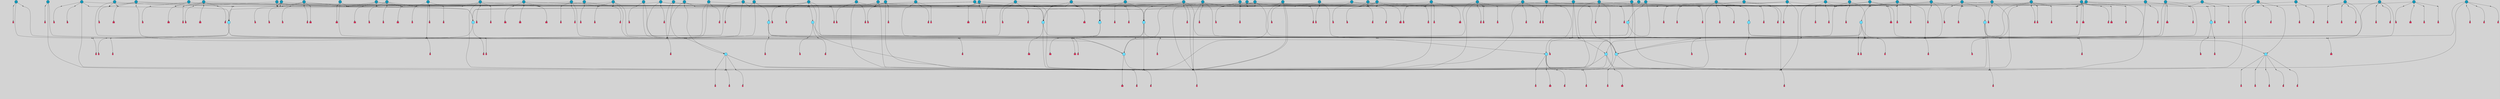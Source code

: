 // File exported with GEGELATI v1.3.1
// On the 2024-04-08 17:47:24
// With the File::TPGGraphDotExporter
digraph{
	graph[pad = "0.212, 0.055" bgcolor = lightgray]
	node[shape=circle style = filled label = ""]
		T3 [fillcolor="#66ddff"]
		T7 [fillcolor="#66ddff"]
		T9 [fillcolor="#66ddff"]
		T11 [fillcolor="#66ddff"]
		T24 [fillcolor="#66ddff"]
		T27 [fillcolor="#66ddff"]
		T54 [fillcolor="#66ddff"]
		T59 [fillcolor="#1199bb"]
		T90 [fillcolor="#66ddff"]
		T111 [fillcolor="#66ddff"]
		T129 [fillcolor="#66ddff"]
		T150 [fillcolor="#66ddff"]
		T159 [fillcolor="#1199bb"]
		T175 [fillcolor="#1199bb"]
		T185 [fillcolor="#1199bb"]
		T193 [fillcolor="#1199bb"]
		T194 [fillcolor="#1199bb"]
		T209 [fillcolor="#1199bb"]
		T211 [fillcolor="#66ddff"]
		T212 [fillcolor="#66ddff"]
		T215 [fillcolor="#66ddff"]
		T217 [fillcolor="#66ddff"]
		T237 [fillcolor="#1199bb"]
		T243 [fillcolor="#1199bb"]
		T244 [fillcolor="#1199bb"]
		T245 [fillcolor="#1199bb"]
		T246 [fillcolor="#66ddff"]
		T247 [fillcolor="#1199bb"]
		T253 [fillcolor="#1199bb"]
		T255 [fillcolor="#1199bb"]
		T260 [fillcolor="#1199bb"]
		T263 [fillcolor="#1199bb"]
		T264 [fillcolor="#1199bb"]
		T269 [fillcolor="#1199bb"]
		T270 [fillcolor="#1199bb"]
		T273 [fillcolor="#1199bb"]
		T279 [fillcolor="#1199bb"]
		T280 [fillcolor="#1199bb"]
		T284 [fillcolor="#1199bb"]
		T288 [fillcolor="#1199bb"]
		T290 [fillcolor="#1199bb"]
		T291 [fillcolor="#1199bb"]
		T294 [fillcolor="#1199bb"]
		T295 [fillcolor="#1199bb"]
		T297 [fillcolor="#1199bb"]
		T300 [fillcolor="#1199bb"]
		T303 [fillcolor="#1199bb"]
		T305 [fillcolor="#1199bb"]
		T306 [fillcolor="#1199bb"]
		T310 [fillcolor="#1199bb"]
		T314 [fillcolor="#1199bb"]
		T316 [fillcolor="#1199bb"]
		T317 [fillcolor="#1199bb"]
		T319 [fillcolor="#1199bb"]
		T320 [fillcolor="#1199bb"]
		T321 [fillcolor="#66ddff"]
		T322 [fillcolor="#1199bb"]
		T324 [fillcolor="#1199bb"]
		T325 [fillcolor="#1199bb"]
		T326 [fillcolor="#1199bb"]
		T327 [fillcolor="#1199bb"]
		T328 [fillcolor="#1199bb"]
		T329 [fillcolor="#1199bb"]
		T330 [fillcolor="#1199bb"]
		T332 [fillcolor="#1199bb"]
		T333 [fillcolor="#1199bb"]
		T335 [fillcolor="#1199bb"]
		T336 [fillcolor="#1199bb"]
		T338 [fillcolor="#1199bb"]
		T340 [fillcolor="#1199bb"]
		T342 [fillcolor="#1199bb"]
		T343 [fillcolor="#1199bb"]
		T289 [fillcolor="#1199bb"]
		T346 [fillcolor="#1199bb"]
		T348 [fillcolor="#1199bb"]
		T349 [fillcolor="#1199bb"]
		T350 [fillcolor="#66ddff"]
		T353 [fillcolor="#1199bb"]
		T354 [fillcolor="#1199bb"]
		T356 [fillcolor="#1199bb"]
		T357 [fillcolor="#1199bb"]
		T360 [fillcolor="#1199bb"]
		T362 [fillcolor="#1199bb"]
		T367 [fillcolor="#1199bb"]
		T368 [fillcolor="#1199bb"]
		T369 [fillcolor="#1199bb"]
		T370 [fillcolor="#1199bb"]
		T371 [fillcolor="#1199bb"]
		T372 [fillcolor="#1199bb"]
		T373 [fillcolor="#1199bb"]
		T374 [fillcolor="#1199bb"]
		T375 [fillcolor="#1199bb"]
		T376 [fillcolor="#1199bb"]
		T377 [fillcolor="#1199bb"]
		T378 [fillcolor="#1199bb"]
		P2289 [fillcolor="#cccccc" shape=point] //6|
		I2289 [shape=box style=invis label="6|1&2|6#1|7&#92;n10|7&2|0#1|5&#92;n9|4&0|1#2|2&#92;n8|6&0|0#1|0&#92;n"]
		P2289 -> I2289[style=invis]
		A1930 [fillcolor="#ff3366" shape=box margin=0.03 width=0 height=0 label="3"]
		T3 -> P2289 -> A1930
		P2290 [fillcolor="#cccccc" shape=point] //3|
		I2290 [shape=box style=invis label="7|6&2|4#0|2&#92;n10|3&2|7#1|4&#92;n11|6&0|4#0|1&#92;n7|1&0|0#2|6&#92;n7|6&0|3#2|6&#92;n4|0&2|6#0|1&#92;n4|4&2|5#0|2&#92;n4|6&0|4#2|7&#92;n10|0&2|3#1|5&#92;n2|6&0|5#0|2&#92;n1|0&2|3#0|7&#92;n1|6&2|0#0|5&#92;n6|2&0|1#0|7&#92;n9|2&0|3#2|7&#92;n5|3&0|6#0|6&#92;n1|7&2|5#2|3&#92;n8|1&2|7#0|6&#92;n1|0&2|5#2|1&#92;n7|1&2|2#2|5&#92;n7|4&2|6#0|3&#92;n"]
		P2290 -> I2290[style=invis]
		A1931 [fillcolor="#ff3366" shape=box margin=0.03 width=0 height=0 label="4"]
		T3 -> P2290 -> A1931
		P2291 [fillcolor="#cccccc" shape=point] //-3|
		I2291 [shape=box style=invis label="1|6&2|7#0|7&#92;n10|2&0|7#1|3&#92;n9|6&2|7#2|2&#92;n5|3&0|7#0|7&#92;n1|6&2|3#0|0&#92;n2|3&2|3#2|2&#92;n5|1&2|6#0|6&#92;n"]
		P2291 -> I2291[style=invis]
		A1932 [fillcolor="#ff3366" shape=box margin=0.03 width=0 height=0 label="7"]
		T7 -> P2291 -> A1932
		P2292 [fillcolor="#cccccc" shape=point] //5|
		I2292 [shape=box style=invis label="0|5&2|3#0|1&#92;n0|6&2|1#2|4&#92;n6|2&2|6#0|7&#92;n7|4&0|3#0|1&#92;n5|4&0|7#1|6&#92;n9|1&0|5#2|2&#92;n6|3&2|3#1|7&#92;n11|7&2|4#1|6&#92;n2|5&0|1#0|0&#92;n4|7&0|0#0|2&#92;n6|2&0|6#0|0&#92;n2|1&2|6#2|4&#92;n10|0&2|0#1|0&#92;n6|6&2|4#0|6&#92;n"]
		P2292 -> I2292[style=invis]
		A1933 [fillcolor="#ff3366" shape=box margin=0.03 width=0 height=0 label="8"]
		T7 -> P2292 -> A1933
		P2293 [fillcolor="#cccccc" shape=point] //-6|
		I2293 [shape=box style=invis label="11|1&0|7#2|0&#92;n10|4&0|1#1|0&#92;n4|3&2|4#2|1&#92;n0|5&2|0#0|0&#92;n6|1&0|0#0|3&#92;n8|2&2|0#0|4&#92;n11|4&2|0#1|6&#92;n7|0&2|6#2|3&#92;n5|3&2|6#2|0&#92;n2|0&2|0#0|4&#92;n"]
		P2293 -> I2293[style=invis]
		A1934 [fillcolor="#ff3366" shape=box margin=0.03 width=0 height=0 label="9"]
		T9 -> P2293 -> A1934
		P2294 [fillcolor="#cccccc" shape=point] //2|
		I2294 [shape=box style=invis label="6|3&2|7#1|4&#92;n8|6&0|0#2|5&#92;n2|1&0|2#0|3&#92;n8|7&0|6#0|4&#92;n2|1&2|0#0|1&#92;n0|0&2|2#2|3&#92;n6|6&0|7#2|1&#92;n6|1&0|7#2|6&#92;n5|4&2|7#0|4&#92;n0|3&0|4#2|0&#92;n11|0&2|0#2|5&#92;n4|5&2|5#2|4&#92;n5|7&0|6#0|4&#92;n9|7&2|5#0|3&#92;n5|4&2|1#0|3&#92;n5|3&0|1#1|7&#92;n0|4&0|3#2|5&#92;n"]
		P2294 -> I2294[style=invis]
		A1935 [fillcolor="#ff3366" shape=box margin=0.03 width=0 height=0 label="10"]
		T9 -> P2294 -> A1935
		P2295 [fillcolor="#cccccc" shape=point] //6|
		I2295 [shape=box style=invis label="3|0&2|7#2|2&#92;n3|2&0|4#2|5&#92;n5|1&0|2#1|0&#92;n8|7&0|1#2|0&#92;n8|5&0|3#0|6&#92;n0|2&0|2#2|3&#92;n1|5&2|5#0|5&#92;n5|6&0|6#0|7&#92;n6|7&0|0#2|6&#92;n1|2&2|3#0|0&#92;n7|7&2|3#0|4&#92;n0|7&2|7#0|6&#92;n1|0&2|2#2|7&#92;n4|4&0|1#0|0&#92;n"]
		P2295 -> I2295[style=invis]
		A1936 [fillcolor="#ff3366" shape=box margin=0.03 width=0 height=0 label="11"]
		T11 -> P2295 -> A1936
		P2296 [fillcolor="#cccccc" shape=point] //-4|
		I2296 [shape=box style=invis label="4|1&0|4#2|6&#92;n1|2&2|2#2|0&#92;n1|2&2|0#0|6&#92;n8|4&2|3#2|5&#92;n5|5&2|1#1|0&#92;n"]
		P2296 -> I2296[style=invis]
		A1937 [fillcolor="#ff3366" shape=box margin=0.03 width=0 height=0 label="12"]
		T11 -> P2296 -> A1937
		P2297 [fillcolor="#cccccc" shape=point] //1|
		I2297 [shape=box style=invis label="5|1&0|6#2|7&#92;n2|4&0|4#2|2&#92;n0|6&0|5#0|4&#92;n10|6&2|5#1|6&#92;n9|3&0|1#1|7&#92;n10|3&2|2#1|0&#92;n5|0&0|0#2|1&#92;n11|3&2|3#1|5&#92;n10|3&0|1#1|0&#92;n2|4&0|1#0|1&#92;n0|2&0|3#2|4&#92;n9|2&2|1#2|5&#92;n11|7&2|6#2|6&#92;n"]
		P2297 -> I2297[style=invis]
		T24 -> P2297 -> T7
		P2298 [fillcolor="#cccccc" shape=point] //5|
		I2298 [shape=box style=invis label="3|0&2|0#0|1&#92;n3|0&0|7#0|1&#92;n5|3&0|2#2|6&#92;n4|4&2|4#2|6&#92;n11|2&0|7#1|6&#92;n2|7&2|2#2|5&#92;n9|3&2|6#2|7&#92;n7|7&0|0#0|4&#92;n6|1&2|4#2|3&#92;n5|4&2|0#1|6&#92;n1|3&0|7#0|4&#92;n"]
		P2298 -> I2298[style=invis]
		A1938 [fillcolor="#ff3366" shape=box margin=0.03 width=0 height=0 label="7"]
		T24 -> P2298 -> A1938
		P2299 [fillcolor="#cccccc" shape=point] //-2|
		I2299 [shape=box style=invis label="4|1&0|4#0|3&#92;n4|2&0|5#2|0&#92;n5|5&2|6#0|5&#92;n1|4&0|1#0|2&#92;n6|3&2|7#1|5&#92;n0|4&2|0#0|3&#92;n8|5&2|5#1|2&#92;n10|7&2|7#1|1&#92;n3|4&0|0#2|1&#92;n3|6&2|5#2|5&#92;n8|3&0|1#0|7&#92;n10|0&2|7#1|3&#92;n4|1&2|4#0|1&#92;n9|3&2|0#0|4&#92;n3|6&2|0#0|4&#92;n1|2&0|6#2|1&#92;n4|0&2|1#2|2&#92;n"]
		P2299 -> I2299[style=invis]
		A1939 [fillcolor="#ff3366" shape=box margin=0.03 width=0 height=0 label="14"]
		T24 -> P2299 -> A1939
		P2300 [fillcolor="#cccccc" shape=point] //2|
		I2300 [shape=box style=invis label="9|1&2|3#0|1&#92;n5|2&2|0#2|4&#92;n3|6&2|5#2|7&#92;n7|0&2|5#0|4&#92;n1|2&0|3#0|5&#92;n7|3&2|7#0|0&#92;n"]
		P2300 -> I2300[style=invis]
		A1940 [fillcolor="#ff3366" shape=box margin=0.03 width=0 height=0 label="2"]
		T27 -> P2300 -> A1940
		P2301 [fillcolor="#cccccc" shape=point] //-6|
		I2301 [shape=box style=invis label="7|5&0|4#0|4&#92;n11|0&2|5#2|1&#92;n"]
		P2301 -> I2301[style=invis]
		A1941 [fillcolor="#ff3366" shape=box margin=0.03 width=0 height=0 label="3"]
		T27 -> P2301 -> A1941
		T27 -> P2290
		P2302 [fillcolor="#cccccc" shape=point] //0|
		I2302 [shape=box style=invis label="2|5&0|1#0|6&#92;n6|1&2|2#2|7&#92;n8|0&0|3#1|4&#92;n4|3&2|5#2|4&#92;n8|1&2|4#0|0&#92;n6|6&0|1#2|6&#92;n11|7&2|4#2|5&#92;n6|2&2|4#0|2&#92;n8|5&2|4#2|4&#92;n2|1&2|1#2|2&#92;n2|7&2|5#2|6&#92;n9|7&0|5#0|4&#92;n1|2&0|5#2|6&#92;n4|2&2|3#2|7&#92;n3|3&2|1#0|2&#92;n"]
		P2302 -> I2302[style=invis]
		A1942 [fillcolor="#ff3366" shape=box margin=0.03 width=0 height=0 label="5"]
		T27 -> P2302 -> A1942
		P2303 [fillcolor="#cccccc" shape=point] //0|
		I2303 [shape=box style=invis label="4|0&0|3#2|7&#92;n10|2&0|3#1|7&#92;n3|5&0|2#0|3&#92;n4|5&0|0#2|1&#92;n10|7&2|0#1|2&#92;n5|3&2|3#1|6&#92;n9|5&2|0#0|4&#92;n5|4&2|7#0|2&#92;n10|3&2|7#1|4&#92;n7|2&0|1#2|6&#92;n8|6&0|5#0|5&#92;n8|7&2|3#0|5&#92;n2|6&2|4#0|0&#92;n"]
		P2303 -> I2303[style=invis]
		A1943 [fillcolor="#ff3366" shape=box margin=0.03 width=0 height=0 label="5"]
		T27 -> P2303 -> A1943
		P2304 [fillcolor="#cccccc" shape=point] //8|
		I2304 [shape=box style=invis label="9|0&0|1#2|0&#92;n10|1&2|5#1|4&#92;n8|2&2|6#0|4&#92;n2|4&2|5#2|3&#92;n4|2&2|2#0|2&#92;n7|5&0|2#0|0&#92;n8|2&2|1#1|3&#92;n8|7&0|7#2|1&#92;n1|1&0|0#0|7&#92;n5|6&2|5#1|0&#92;n6|6&2|5#0|0&#92;n11|4&0|3#2|6&#92;n4|2&2|4#0|7&#92;n5|6&0|1#2|0&#92;n11|3&0|2#0|7&#92;n"]
		P2304 -> I2304[style=invis]
		A1944 [fillcolor="#ff3366" shape=box margin=0.03 width=0 height=0 label="6"]
		T54 -> P2304 -> A1944
		T54 -> P2298
		P2305 [fillcolor="#cccccc" shape=point] //-10|
		I2305 [shape=box style=invis label="3|6&0|0#0|4&#92;n4|1&2|4#0|1&#92;n5|1&0|1#0|4&#92;n5|5&2|6#0|5&#92;n6|5&0|6#0|3&#92;n11|1&2|0#0|1&#92;n0|7&2|0#0|3&#92;n1|2&0|6#0|1&#92;n8|0&0|4#2|0&#92;n0|4&0|7#2|7&#92;n7|0&2|7#1|3&#92;n3|1&0|5#2|5&#92;n5|1&0|4#0|3&#92;n2|2&0|2#0|0&#92;n8|3&0|1#0|7&#92;n3|0&0|3#0|5&#92;n7|2&0|5#2|0&#92;n6|3&2|7#1|5&#92;n4|7&2|7#2|1&#92;n"]
		P2305 -> I2305[style=invis]
		A1945 [fillcolor="#ff3366" shape=box margin=0.03 width=0 height=0 label="14"]
		T54 -> P2305 -> A1945
		T54 -> P2292
		P2306 [fillcolor="#cccccc" shape=point] //8|
		I2306 [shape=box style=invis label="9|0&0|1#2|0&#92;n10|1&2|5#1|4&#92;n8|2&2|6#0|4&#92;n4|5&0|3#0|1&#92;n2|4&2|5#2|3&#92;n4|2&2|2#0|2&#92;n7|5&0|2#0|0&#92;n8|2&2|1#1|3&#92;n8|7&0|7#2|1&#92;n1|1&0|0#0|7&#92;n5|6&2|5#1|0&#92;n6|3&2|5#0|0&#92;n11|4&0|3#2|6&#92;n1|2&2|4#0|7&#92;n5|6&0|1#2|0&#92;n11|3&0|2#0|7&#92;n"]
		P2306 -> I2306[style=invis]
		A1946 [fillcolor="#ff3366" shape=box margin=0.03 width=0 height=0 label="6"]
		T59 -> P2306 -> A1946
		T59 -> P2298
		T59 -> P2293
		T59 -> P2298
		P2307 [fillcolor="#cccccc" shape=point] //-2|
		I2307 [shape=box style=invis label="8|4&2|1#2|5&#92;n4|1&0|7#2|1&#92;n5|7&2|3#2|2&#92;n10|4&2|5#1|7&#92;n10|0&2|6#1|3&#92;n4|5&2|7#0|6&#92;n9|5&2|4#0|4&#92;n2|4&0|5#0|7&#92;n11|1&2|4#2|6&#92;n5|6&0|7#1|2&#92;n2|7&2|7#2|6&#92;n5|2&0|5#1|5&#92;n3|0&0|6#0|2&#92;n4|0&0|4#2|4&#92;n4|4&2|6#0|7&#92;n10|6&2|0#1|4&#92;n9|7&0|3#1|4&#92;n1|4&2|6#0|3&#92;n11|5&2|6#0|3&#92;n0|3&0|5#0|1&#92;n"]
		P2307 -> I2307[style=invis]
		A1947 [fillcolor="#ff3366" shape=box margin=0.03 width=0 height=0 label="13"]
		T90 -> P2307 -> A1947
		P2308 [fillcolor="#cccccc" shape=point] //4|
		I2308 [shape=box style=invis label="7|1&2|6#1|3&#92;n10|1&0|3#1|6&#92;n8|5&2|3#2|1&#92;n11|5&0|0#2|6&#92;n4|1&0|6#0|0&#92;n11|1&0|2#0|3&#92;n2|0&2|1#0|7&#92;n"]
		P2308 -> I2308[style=invis]
		A1948 [fillcolor="#ff3366" shape=box margin=0.03 width=0 height=0 label="2"]
		T90 -> P2308 -> A1948
		P2309 [fillcolor="#cccccc" shape=point] //7|
		I2309 [shape=box style=invis label="10|3&0|1#1|4&#92;n4|6&0|0#0|2&#92;n4|5&0|6#0|0&#92;n4|3&0|6#2|1&#92;n7|0&0|3#1|2&#92;n4|7&0|6#0|5&#92;n7|6&0|7#0|6&#92;n6|6&0|0#0|3&#92;n11|1&0|4#2|5&#92;n10|2&0|3#1|2&#92;n"]
		P2309 -> I2309[style=invis]
		A1949 [fillcolor="#ff3366" shape=box margin=0.03 width=0 height=0 label="4"]
		T90 -> P2309 -> A1949
		P2310 [fillcolor="#cccccc" shape=point] //-3|
		I2310 [shape=box style=invis label="8|1&2|3#0|5&#92;n0|6&0|5#0|5&#92;n3|7&2|1#0|6&#92;n3|5&0|1#0|0&#92;n9|5&2|0#0|4&#92;n3|5&0|2#0|3&#92;n10|6&2|4#1|0&#92;n9|4&2|7#2|6&#92;n1|7&2|5#2|2&#92;n"]
		P2310 -> I2310[style=invis]
		A1950 [fillcolor="#ff3366" shape=box margin=0.03 width=0 height=0 label="5"]
		T90 -> P2310 -> A1950
		P2311 [fillcolor="#cccccc" shape=point] //-7|
		I2311 [shape=box style=invis label="3|0&2|0#0|1&#92;n1|1&0|2#0|4&#92;n11|2&0|7#1|6&#92;n9|7&0|0#0|4&#92;n3|0&0|7#0|1&#92;n9|3&2|6#2|7&#92;n5|3&0|2#2|6&#92;n6|1&2|4#2|3&#92;n5|4&2|0#1|6&#92;n1|3&0|7#0|7&#92;n"]
		P2311 -> I2311[style=invis]
		A1951 [fillcolor="#ff3366" shape=box margin=0.03 width=0 height=0 label="7"]
		T90 -> P2311 -> A1951
		P2312 [fillcolor="#cccccc" shape=point] //-5|
		I2312 [shape=box style=invis label="0|0&2|3#0|2&#92;n10|5&0|6#1|3&#92;n7|3&0|6#2|3&#92;n3|4&0|6#0|6&#92;n10|5&0|2#1|1&#92;n5|0&0|1#0|3&#92;n6|6&2|5#1|5&#92;n7|4&0|2#1|7&#92;n5|7&0|1#2|5&#92;n1|5&0|0#0|3&#92;n7|5&2|1#2|6&#92;n9|0&0|2#0|0&#92;n4|0&2|4#0|0&#92;n4|6&0|0#2|3&#92;n3|1&0|6#2|5&#92;n7|7&2|1#2|3&#92;n9|4&2|2#0|6&#92;n"]
		P2312 -> I2312[style=invis]
		T111 -> P2312 -> T9
		P2313 [fillcolor="#cccccc" shape=point] //7|
		I2313 [shape=box style=invis label="7|4&2|1#2|0&#92;n4|1&2|4#2|3&#92;n5|0&2|0#2|2&#92;n6|1&2|4#2|6&#92;n"]
		P2313 -> I2313[style=invis]
		A1952 [fillcolor="#ff3366" shape=box margin=0.03 width=0 height=0 label="9"]
		T111 -> P2313 -> A1952
		P2314 [fillcolor="#cccccc" shape=point] //2|
		I2314 [shape=box style=invis label="3|0&2|0#0|1&#92;n11|2&0|7#1|6&#92;n8|7&2|4#0|5&#92;n5|3&0|2#2|6&#92;n4|4&2|4#2|6&#92;n3|0&0|7#0|1&#92;n2|7&2|2#2|5&#92;n9|3&2|6#2|7&#92;n7|7&0|0#0|4&#92;n6|1&2|4#1|3&#92;n5|4&2|0#1|6&#92;n1|3&0|7#0|4&#92;n"]
		P2314 -> I2314[style=invis]
		A1953 [fillcolor="#ff3366" shape=box margin=0.03 width=0 height=0 label="7"]
		T111 -> P2314 -> A1953
		T111 -> P2293
		T129 -> P2304
		T129 -> P2298
		P2315 [fillcolor="#cccccc" shape=point] //10|
		I2315 [shape=box style=invis label="4|5&2|7#2|1&#92;n1|7&2|3#0|6&#92;n3|5&2|2#0|3&#92;n10|3&0|7#1|4&#92;n7|1&0|4#2|6&#92;n10|2&0|3#1|7&#92;n9|5&2|0#0|4&#92;n4|0&0|3#2|7&#92;n11|4&2|6#1|2&#92;n5|4&2|7#0|2&#92;n2|6&2|4#0|0&#92;n6|5&0|7#2|1&#92;n5|3&2|3#1|6&#92;n10|7&2|0#1|2&#92;n"]
		P2315 -> I2315[style=invis]
		A1954 [fillcolor="#ff3366" shape=box margin=0.03 width=0 height=0 label="5"]
		T129 -> P2315 -> A1954
		P2316 [fillcolor="#cccccc" shape=point] //5|
		I2316 [shape=box style=invis label="9|4&2|3#1|3&#92;n0|4&2|4#0|5&#92;n6|1&2|6#2|5&#92;n4|0&0|5#2|0&#92;n"]
		P2316 -> I2316[style=invis]
		A1955 [fillcolor="#ff3366" shape=box margin=0.03 width=0 height=0 label="7"]
		T129 -> P2316 -> A1955
		P2317 [fillcolor="#cccccc" shape=point] //6|
		I2317 [shape=box style=invis label="9|4&2|7#0|6&#92;n8|4&0|1#1|0&#92;n1|3&0|0#2|1&#92;n2|4&0|6#2|2&#92;n5|1&2|5#0|7&#92;n3|0&0|3#2|6&#92;n2|2&2|6#0|2&#92;n8|4&0|4#2|2&#92;n5|1&2|4#0|3&#92;n9|4&0|6#0|6&#92;n5|0&2|2#1|5&#92;n11|7&0|0#1|1&#92;n0|4&0|3#0|3&#92;n7|7&2|4#2|5&#92;n1|5&0|1#2|1&#92;n"]
		P2317 -> I2317[style=invis]
		A1956 [fillcolor="#ff3366" shape=box margin=0.03 width=0 height=0 label="1"]
		T129 -> P2317 -> A1956
		P2318 [fillcolor="#cccccc" shape=point] //-3|
		I2318 [shape=box style=invis label="2|6&0|0#0|7&#92;n9|6&2|0#0|6&#92;n3|0&0|5#0|1&#92;n5|5&0|4#0|3&#92;n6|1&2|4#2|3&#92;n2|7&2|2#2|5&#92;n5|3&0|2#2|6&#92;n7|7&0|0#0|4&#92;n5|4&2|0#1|6&#92;n9|3&2|6#2|7&#92;n1|3&0|7#0|4&#92;n"]
		P2318 -> I2318[style=invis]
		A1957 [fillcolor="#ff3366" shape=box margin=0.03 width=0 height=0 label="7"]
		T150 -> P2318 -> A1957
		P2319 [fillcolor="#cccccc" shape=point] //4|
		I2319 [shape=box style=invis label="6|0&0|7#1|0&#92;n8|6&2|6#2|7&#92;n"]
		P2319 -> I2319[style=invis]
		A1958 [fillcolor="#ff3366" shape=box margin=0.03 width=0 height=0 label="3"]
		T150 -> P2319 -> A1958
		P2320 [fillcolor="#cccccc" shape=point] //0|
		I2320 [shape=box style=invis label="2|5&0|1#0|6&#92;n6|1&2|2#2|7&#92;n8|0&0|3#1|4&#92;n11|7&2|4#2|5&#92;n8|1&2|4#0|0&#92;n6|6&0|1#2|6&#92;n7|0&2|4#1|0&#92;n4|1&2|5#2|4&#92;n6|2&2|4#0|2&#92;n8|5&2|4#2|4&#92;n2|1&2|1#2|2&#92;n2|7&2|5#2|6&#92;n9|7&0|5#0|4&#92;n1|2&0|5#2|6&#92;n4|2&2|3#2|7&#92;n3|3&2|1#0|2&#92;n"]
		P2320 -> I2320[style=invis]
		A1959 [fillcolor="#ff3366" shape=box margin=0.03 width=0 height=0 label="5"]
		T150 -> P2320 -> A1959
		P2321 [fillcolor="#cccccc" shape=point] //-8|
		I2321 [shape=box style=invis label="7|5&0|4#2|4&#92;n"]
		P2321 -> I2321[style=invis]
		A1960 [fillcolor="#ff3366" shape=box margin=0.03 width=0 height=0 label="3"]
		T150 -> P2321 -> A1960
		P2322 [fillcolor="#cccccc" shape=point] //7|
		I2322 [shape=box style=invis label="1|6&2|7#0|7&#92;n9|6&2|7#2|2&#92;n10|2&0|7#1|0&#92;n1|6&2|3#0|0&#92;n5|0&2|2#1|1&#92;n2|3&2|3#2|2&#92;n5|1&2|6#0|6&#92;n"]
		P2322 -> I2322[style=invis]
		T150 -> P2322 -> T90
		P2323 [fillcolor="#cccccc" shape=point] //7|
		I2323 [shape=box style=invis label="7|0&2|1#2|0&#92;n9|7&2|1#1|7&#92;n8|2&0|1#1|0&#92;n6|6&0|2#1|1&#92;n2|2&0|5#0|0&#92;n5|7&0|0#2|1&#92;n5|1&2|5#1|5&#92;n4|7&2|4#2|3&#92;n10|5&2|2#1|5&#92;n1|3&2|2#2|0&#92;n10|2&2|6#1|5&#92;n"]
		P2323 -> I2323[style=invis]
		A1961 [fillcolor="#ff3366" shape=box margin=0.03 width=0 height=0 label="1"]
		T159 -> P2323 -> A1961
		P2324 [fillcolor="#cccccc" shape=point] //7|
		I2324 [shape=box style=invis label="7|4&2|7#0|4&#92;n4|6&0|1#2|5&#92;n2|1&2|3#0|0&#92;n4|3&2|0#0|1&#92;n0|0&2|7#2|7&#92;n7|7&0|5#2|3&#92;n5|0&2|1#2|2&#92;n10|0&0|4#1|2&#92;n4|4&0|7#0|0&#92;n6|7&0|2#0|1&#92;n1|4&2|5#0|4&#92;n"]
		P2324 -> I2324[style=invis]
		A1962 [fillcolor="#ff3366" shape=box margin=0.03 width=0 height=0 label="0"]
		T159 -> P2324 -> A1962
		P2325 [fillcolor="#cccccc" shape=point] //5|
		I2325 [shape=box style=invis label="0|5&2|3#0|1&#92;n0|6&2|1#2|4&#92;n6|2&2|6#0|7&#92;n9|0&2|7#1|1&#92;n7|4&0|3#0|1&#92;n11|7&2|4#1|6&#92;n9|1&0|5#2|2&#92;n5|4&0|7#1|6&#92;n2|5&0|1#0|0&#92;n4|7&0|0#0|2&#92;n6|2&0|6#0|0&#92;n2|1&2|6#2|4&#92;n10|0&0|0#1|0&#92;n6|6&2|4#0|6&#92;n"]
		P2325 -> I2325[style=invis]
		T159 -> P2325 -> T129
		P2326 [fillcolor="#cccccc" shape=point] //3|
		I2326 [shape=box style=invis label="4|7&0|7#2|7&#92;n11|5&2|6#0|2&#92;n5|5&2|6#2|0&#92;n3|2&0|6#0|3&#92;n10|2&2|5#1|5&#92;n9|4&2|3#1|5&#92;n2|5&2|7#2|4&#92;n11|3&2|5#1|0&#92;n7|0&0|7#2|1&#92;n1|2&0|5#0|1&#92;n"]
		P2326 -> I2326[style=invis]
		A1963 [fillcolor="#ff3366" shape=box margin=0.03 width=0 height=0 label="5"]
		T175 -> P2326 -> A1963
		P2327 [fillcolor="#cccccc" shape=point] //2|
		I2327 [shape=box style=invis label="7|1&0|6#0|1&#92;n5|2&2|5#1|6&#92;n10|1&2|1#1|1&#92;n4|7&0|4#2|2&#92;n11|7&0|4#2|7&#92;n5|0&0|5#1|7&#92;n8|2&0|5#2|4&#92;n10|0&2|6#1|6&#92;n5|1&0|1#2|3&#92;n1|6&2|0#0|1&#92;n9|6&2|2#1|4&#92;n3|4&2|3#0|0&#92;n10|1&0|1#1|0&#92;n2|2&0|1#2|1&#92;n3|1&2|7#0|3&#92;n"]
		P2327 -> I2327[style=invis]
		A1964 [fillcolor="#ff3366" shape=box margin=0.03 width=0 height=0 label="10"]
		T175 -> P2327 -> A1964
		P2328 [fillcolor="#cccccc" shape=point] //-1|
		I2328 [shape=box style=invis label="1|7&2|1#0|6&#92;n8|1&2|3#0|5&#92;n10|6&2|7#1|0&#92;n1|7&2|5#0|2&#92;n0|3&0|3#2|2&#92;n3|5&0|1#0|0&#92;n3|5&0|2#0|3&#92;n1|5&2|0#0|4&#92;n5|7&2|2#2|5&#92;n4|0&2|3#0|3&#92;n"]
		P2328 -> I2328[style=invis]
		T175 -> P2328 -> T3
		P2329 [fillcolor="#cccccc" shape=point] //-3|
		I2329 [shape=box style=invis label="6|3&2|4#1|4&#92;n5|3&0|1#1|7&#92;n2|1&0|2#2|3&#92;n8|7&0|6#0|4&#92;n2|1&2|0#0|1&#92;n0|0&2|2#2|3&#92;n6|1&0|7#2|6&#92;n5|7&0|2#0|4&#92;n0|3&0|4#2|0&#92;n11|0&2|0#2|5&#92;n6|0&2|0#1|4&#92;n8|6&0|2#2|5&#92;n5|4&2|1#0|3&#92;n9|7&2|5#0|3&#92;n5|4&2|7#0|4&#92;n"]
		P2329 -> I2329[style=invis]
		A1965 [fillcolor="#ff3366" shape=box margin=0.03 width=0 height=0 label="10"]
		T175 -> P2329 -> A1965
		P2330 [fillcolor="#cccccc" shape=point] //4|
		I2330 [shape=box style=invis label="7|1&0|6#0|1&#92;n5|2&2|5#1|6&#92;n10|1&2|1#1|1&#92;n9|6&2|2#1|4&#92;n4|7&0|4#2|2&#92;n9|6&0|4#1|1&#92;n10|0&2|6#1|6&#92;n5|1&0|1#2|3&#92;n1|6&2|0#0|1&#92;n8|2&0|5#2|4&#92;n3|4&2|3#0|0&#92;n10|1&0|5#1|0&#92;n2|2&0|1#2|1&#92;n3|1&2|7#0|3&#92;n"]
		P2330 -> I2330[style=invis]
		A1966 [fillcolor="#ff3366" shape=box margin=0.03 width=0 height=0 label="10"]
		T175 -> P2330 -> A1966
		T185 -> P2302
		P2331 [fillcolor="#cccccc" shape=point] //3|
		I2331 [shape=box style=invis label="8|2&2|7#1|7&#92;n10|7&0|7#1|6&#92;n0|3&0|0#2|3&#92;n9|7&2|6#0|3&#92;n4|4&2|1#0|1&#92;n5|6&2|0#1|4&#92;n4|5&0|1#0|2&#92;n0|0&2|0#0|5&#92;n6|1&0|7#0|6&#92;n"]
		P2331 -> I2331[style=invis]
		A1967 [fillcolor="#ff3366" shape=box margin=0.03 width=0 height=0 label="0"]
		T185 -> P2331 -> A1967
		P2332 [fillcolor="#cccccc" shape=point] //-4|
		I2332 [shape=box style=invis label="9|7&0|0#2|0&#92;n6|6&0|5#2|0&#92;n7|3&0|0#0|4&#92;n3|5&0|3#0|3&#92;n9|1&0|1#1|1&#92;n11|5&2|7#1|5&#92;n1|5&2|5#0|2&#92;n6|0&0|6#2|5&#92;n0|3&2|4#2|5&#92;n1|6&2|5#2|2&#92;n9|5&2|1#2|2&#92;n"]
		P2332 -> I2332[style=invis]
		T185 -> P2332 -> T9
		P2333 [fillcolor="#cccccc" shape=point] //-2|
		I2333 [shape=box style=invis label="1|0&0|3#0|3&#92;n2|7&0|4#0|4&#92;n11|6&2|1#1|4&#92;n6|1&2|5#0|0&#92;n2|0&2|0#0|6&#92;n1|3&2|1#0|4&#92;n"]
		P2333 -> I2333[style=invis]
		A1968 [fillcolor="#ff3366" shape=box margin=0.03 width=0 height=0 label="2"]
		T193 -> P2333 -> A1968
		P2334 [fillcolor="#cccccc" shape=point] //3|
		I2334 [shape=box style=invis label="5|4&2|7#0|4&#92;n0|4&0|3#2|5&#92;n8|6&0|0#2|5&#92;n2|1&0|2#0|3&#92;n9|7&0|6#0|4&#92;n0|0&2|2#2|3&#92;n6|6&0|7#2|1&#92;n6|1&0|7#2|6&#92;n0|3&0|4#2|0&#92;n11|0&2|0#2|5&#92;n4|5&2|5#2|4&#92;n5|3&0|1#1|7&#92;n9|7&2|2#0|3&#92;n5|4&2|1#0|3&#92;n5|0&0|6#0|4&#92;n0|0&0|1#2|0&#92;n"]
		P2334 -> I2334[style=invis]
		A1969 [fillcolor="#ff3366" shape=box margin=0.03 width=0 height=0 label="10"]
		T193 -> P2334 -> A1969
		T193 -> P2328
		P2335 [fillcolor="#cccccc" shape=point] //10|
		I2335 [shape=box style=invis label="6|1&2|4#2|3&#92;n3|0&0|7#0|1&#92;n5|3&0|2#2|6&#92;n4|4&0|4#2|6&#92;n5|4&2|0#1|6&#92;n10|5&0|6#1|5&#92;n2|5&2|1#2|2&#92;n1|3&0|7#0|4&#92;n3|0&2|0#0|1&#92;n11|2&0|5#1|6&#92;n9|3&2|6#2|7&#92;n7|7&0|0#0|4&#92;n"]
		P2335 -> I2335[style=invis]
		A1970 [fillcolor="#ff3366" shape=box margin=0.03 width=0 height=0 label="7"]
		T193 -> P2335 -> A1970
		P2336 [fillcolor="#cccccc" shape=point] //5|
		I2336 [shape=box style=invis label="3|0&2|0#2|1&#92;n3|0&0|7#0|1&#92;n5|3&0|2#2|6&#92;n4|4&2|4#2|6&#92;n5|4&2|0#1|6&#92;n2|7&2|2#2|5&#92;n1|3&0|7#0|4&#92;n11|6&2|2#0|7&#92;n7|7&0|0#0|4&#92;n6|1&2|4#2|3&#92;n11|0&0|7#1|6&#92;n9|3&2|6#2|7&#92;n"]
		P2336 -> I2336[style=invis]
		A1971 [fillcolor="#ff3366" shape=box margin=0.03 width=0 height=0 label="7"]
		T194 -> P2336 -> A1971
		P2337 [fillcolor="#cccccc" shape=point] //4|
		I2337 [shape=box style=invis label="7|1&0|6#0|1&#92;n6|7&2|7#1|7&#92;n10|1&2|1#1|1&#92;n9|6&2|2#1|4&#92;n4|7&0|4#2|2&#92;n9|6&0|5#1|1&#92;n10|0&2|6#1|6&#92;n5|1&0|1#2|3&#92;n10|1&0|5#1|0&#92;n3|4&2|3#0|0&#92;n8|2&0|5#2|4&#92;n1|6&2|0#0|0&#92;n2|3&0|1#2|6&#92;n5|2&2|2#1|6&#92;n2|2&0|1#2|1&#92;n3|1&2|7#0|3&#92;n6|7&2|3#0|4&#92;n"]
		P2337 -> I2337[style=invis]
		A1972 [fillcolor="#ff3366" shape=box margin=0.03 width=0 height=0 label="10"]
		T194 -> P2337 -> A1972
		P2338 [fillcolor="#cccccc" shape=point] //-4|
		I2338 [shape=box style=invis label="0|4&0|0#2|7&#92;n8|5&2|4#2|4&#92;n4|3&2|5#2|4&#92;n11|7&2|2#2|5&#92;n6|5&2|2#2|7&#92;n3|2&0|7#0|7&#92;n3|3&2|1#0|3&#92;n2|6&0|3#2|5&#92;n0|1&2|6#2|2&#92;n8|2&0|0#1|6&#92;n0|7&0|5#0|4&#92;n9|5&0|3#2|7&#92;n2|7&2|5#2|6&#92;n9|0&2|0#0|1&#92;n1|2&2|4#0|2&#92;n"]
		P2338 -> I2338[style=invis]
		T194 -> P2338 -> T27
		T194 -> P2324
		T209 -> P2324
		T209 -> P2298
		P2339 [fillcolor="#cccccc" shape=point] //6|
		I2339 [shape=box style=invis label="10|4&2|6#1|2&#92;n8|4&0|1#1|0&#92;n0|4&2|6#0|0&#92;n8|4&2|5#2|1&#92;n7|5&2|5#1|0&#92;n3|6&0|6#2|2&#92;n1|7&0|7#0|5&#92;n2|0&0|7#2|4&#92;n2|6&2|2#0|0&#92;n0|7&2|7#0|7&#92;n11|6&0|4#2|2&#92;n5|5&0|0#0|1&#92;n10|1&0|0#1|0&#92;n7|3&0|1#2|5&#92;n9|2&2|7#1|5&#92;n9|4&2|6#2|7&#92;n1|6&2|4#2|2&#92;n3|3&2|2#0|7&#92;n1|6&2|0#0|0&#92;n6|4&2|6#1|0&#92;n"]
		P2339 -> I2339[style=invis]
		A1973 [fillcolor="#ff3366" shape=box margin=0.03 width=0 height=0 label="1"]
		T209 -> P2339 -> A1973
		P2340 [fillcolor="#cccccc" shape=point] //2|
		I2340 [shape=box style=invis label="4|5&2|7#2|1&#92;n1|7&2|3#0|6&#92;n3|5&2|2#0|3&#92;n10|3&2|7#1|4&#92;n7|1&0|4#2|6&#92;n4|0&0|3#2|7&#92;n9|5&2|0#0|4&#92;n10|2&0|3#1|7&#92;n11|4&2|6#1|2&#92;n10|3&2|1#1|6&#92;n5|4&2|7#0|2&#92;n2|6&2|4#0|0&#92;n6|5&0|7#2|1&#92;n5|3&2|3#1|6&#92;n10|7&2|0#1|2&#92;n"]
		P2340 -> I2340[style=invis]
		A1974 [fillcolor="#ff3366" shape=box margin=0.03 width=0 height=0 label="5"]
		T209 -> P2340 -> A1974
		P2341 [fillcolor="#cccccc" shape=point] //9|
		I2341 [shape=box style=invis label="11|0&2|0#1|1&#92;n3|6&0|6#0|0&#92;n1|4&0|0#2|4&#92;n7|5&2|2#1|3&#92;n11|7&2|6#1|7&#92;n5|2&0|6#1|5&#92;n9|5&0|6#0|3&#92;n2|2&2|7#0|5&#92;n9|3&2|2#2|0&#92;n11|0&2|7#0|1&#92;n1|1&2|0#0|1&#92;n6|6&0|6#1|2&#92;n9|7&0|1#0|3&#92;n2|0&2|4#2|5&#92;n2|4&2|2#0|0&#92;n6|1&2|1#1|7&#92;n10|7&2|5#1|6&#92;n11|5&2|7#2|4&#92;n"]
		P2341 -> I2341[style=invis]
		A1975 [fillcolor="#ff3366" shape=box margin=0.03 width=0 height=0 label="1"]
		T209 -> P2341 -> A1975
		P2342 [fillcolor="#cccccc" shape=point] //5|
		I2342 [shape=box style=invis label="3|0&2|0#0|1&#92;n3|0&0|7#0|1&#92;n5|3&0|2#2|6&#92;n4|4&2|4#2|6&#92;n11|2&0|7#1|6&#92;n2|7&2|2#2|5&#92;n9|3&2|6#2|7&#92;n7|7&0|0#0|4&#92;n6|1&2|4#2|3&#92;n5|4&2|0#1|6&#92;n1|3&0|7#0|4&#92;n"]
		P2342 -> I2342[style=invis]
		A1976 [fillcolor="#ff3366" shape=box margin=0.03 width=0 height=0 label="7"]
		T211 -> P2342 -> A1976
		P2343 [fillcolor="#cccccc" shape=point] //10|
		I2343 [shape=box style=invis label="4|5&2|7#2|1&#92;n1|7&2|3#0|6&#92;n3|5&2|2#0|3&#92;n10|3&0|7#1|4&#92;n7|1&0|4#2|6&#92;n10|2&0|3#1|7&#92;n9|5&2|0#0|4&#92;n4|0&0|3#2|7&#92;n11|4&2|6#1|2&#92;n5|4&2|7#0|2&#92;n2|6&2|4#0|0&#92;n6|5&0|7#2|1&#92;n5|3&2|3#1|6&#92;n10|7&2|0#1|2&#92;n"]
		P2343 -> I2343[style=invis]
		A1977 [fillcolor="#ff3366" shape=box margin=0.03 width=0 height=0 label="5"]
		T211 -> P2343 -> A1977
		P2344 [fillcolor="#cccccc" shape=point] //8|
		I2344 [shape=box style=invis label="9|0&0|1#2|0&#92;n10|1&2|5#1|4&#92;n8|2&2|6#0|4&#92;n2|4&2|5#2|3&#92;n4|2&2|2#0|2&#92;n7|5&0|2#0|0&#92;n8|2&2|1#1|3&#92;n8|7&0|7#2|1&#92;n1|1&0|0#0|7&#92;n5|6&2|5#1|0&#92;n6|6&2|5#0|0&#92;n11|4&0|3#2|6&#92;n4|2&2|4#0|7&#92;n5|6&0|1#2|0&#92;n11|3&0|2#0|7&#92;n"]
		P2344 -> I2344[style=invis]
		A1978 [fillcolor="#ff3366" shape=box margin=0.03 width=0 height=0 label="6"]
		T211 -> P2344 -> A1978
		P2345 [fillcolor="#cccccc" shape=point] //5|
		I2345 [shape=box style=invis label="0|5&2|3#0|1&#92;n0|6&2|1#2|4&#92;n6|2&2|6#0|7&#92;n9|0&2|7#1|1&#92;n7|4&0|3#0|1&#92;n11|7&2|4#1|6&#92;n9|1&0|5#2|2&#92;n5|4&0|7#1|6&#92;n2|5&0|1#0|0&#92;n4|7&0|0#0|2&#92;n6|2&0|6#0|0&#92;n2|1&2|6#2|4&#92;n10|0&0|0#1|0&#92;n6|6&2|4#0|6&#92;n"]
		P2345 -> I2345[style=invis]
		T212 -> P2345 -> T211
		P2346 [fillcolor="#cccccc" shape=point] //6|
		I2346 [shape=box style=invis label="9|4&2|7#0|6&#92;n8|4&0|1#1|0&#92;n1|3&0|0#2|1&#92;n2|4&0|6#2|2&#92;n5|1&2|5#0|7&#92;n3|0&0|3#2|6&#92;n2|2&2|6#0|2&#92;n8|4&0|4#2|2&#92;n5|1&2|4#0|3&#92;n9|4&0|6#0|6&#92;n5|0&2|2#1|5&#92;n11|7&0|0#1|1&#92;n0|4&0|3#0|3&#92;n7|7&2|4#2|5&#92;n1|5&0|1#2|1&#92;n"]
		P2346 -> I2346[style=invis]
		A1979 [fillcolor="#ff3366" shape=box margin=0.03 width=0 height=0 label="1"]
		T211 -> P2346 -> A1979
		P2347 [fillcolor="#cccccc" shape=point] //7|
		I2347 [shape=box style=invis label="7|4&2|7#0|4&#92;n4|6&0|1#2|5&#92;n2|1&2|3#0|0&#92;n4|3&2|0#0|1&#92;n0|0&2|7#2|7&#92;n7|7&0|5#2|3&#92;n5|0&2|1#2|2&#92;n10|0&0|4#1|2&#92;n4|4&0|7#0|0&#92;n6|7&0|2#0|1&#92;n1|4&2|5#0|4&#92;n"]
		P2347 -> I2347[style=invis]
		A1980 [fillcolor="#ff3366" shape=box margin=0.03 width=0 height=0 label="0"]
		T212 -> P2347 -> A1980
		P2348 [fillcolor="#cccccc" shape=point] //5|
		I2348 [shape=box style=invis label="9|4&2|3#1|3&#92;n0|4&2|4#0|5&#92;n6|1&2|6#2|5&#92;n4|0&0|5#2|0&#92;n"]
		P2348 -> I2348[style=invis]
		A1981 [fillcolor="#ff3366" shape=box margin=0.03 width=0 height=0 label="7"]
		T211 -> P2348 -> A1981
		P2349 [fillcolor="#cccccc" shape=point] //7|
		I2349 [shape=box style=invis label="7|0&2|1#2|0&#92;n9|7&2|1#1|7&#92;n8|2&0|1#1|0&#92;n6|6&0|2#1|1&#92;n2|2&0|5#0|0&#92;n5|7&0|0#2|1&#92;n5|1&2|5#1|5&#92;n4|7&2|4#2|3&#92;n10|5&2|2#1|5&#92;n1|3&2|2#2|0&#92;n10|2&2|6#1|5&#92;n"]
		P2349 -> I2349[style=invis]
		A1982 [fillcolor="#ff3366" shape=box margin=0.03 width=0 height=0 label="1"]
		T212 -> P2349 -> A1982
		P2350 [fillcolor="#cccccc" shape=point] //-1|
		I2350 [shape=box style=invis label="11|7&2|0#1|7&#92;n1|5&2|4#2|4&#92;n4|3&0|1#0|5&#92;n1|6&0|0#0|4&#92;n8|6&2|4#0|0&#92;n4|0&0|0#0|5&#92;n10|4&2|0#1|0&#92;n9|6&2|5#1|3&#92;n0|7&2|1#0|5&#92;n0|6&2|3#2|0&#92;n4|4&0|5#0|1&#92;n"]
		P2350 -> I2350[style=invis]
		A1983 [fillcolor="#ff3366" shape=box margin=0.03 width=0 height=0 label="12"]
		T215 -> P2350 -> A1983
		P2351 [fillcolor="#cccccc" shape=point] //1|
		I2351 [shape=box style=invis label="9|3&0|0#1|1&#92;n4|6&0|5#0|7&#92;n3|6&0|0#2|0&#92;n6|2&2|5#1|4&#92;n8|7&0|7#0|0&#92;n5|0&2|6#0|6&#92;n"]
		P2351 -> I2351[style=invis]
		A1984 [fillcolor="#ff3366" shape=box margin=0.03 width=0 height=0 label="5"]
		T215 -> P2351 -> A1984
		P2352 [fillcolor="#cccccc" shape=point] //5|
		I2352 [shape=box style=invis label="4|4&0|6#2|1&#92;n7|6&0|1#1|4&#92;n6|2&0|7#1|3&#92;n9|1&2|6#0|7&#92;n1|6&2|3#0|0&#92;n2|3&2|3#2|2&#92;n1|0&2|7#2|7&#92;n10|3&0|7#1|7&#92;n"]
		P2352 -> I2352[style=invis]
		A1985 [fillcolor="#ff3366" shape=box margin=0.03 width=0 height=0 label="7"]
		T215 -> P2352 -> A1985
		T217 -> P2298
		P2353 [fillcolor="#cccccc" shape=point] //5|
		I2353 [shape=box style=invis label="6|7&0|4#1|5&#92;n11|4&2|0#1|6&#92;n5|3&2|6#2|0&#92;n10|2&2|2#1|4&#92;n2|2&2|2#0|3&#92;n2|0&2|0#0|4&#92;n11|1&0|7#2|0&#92;n11|0&2|0#0|0&#92;n3|2&0|3#2|2&#92;n10|1&2|6#1|1&#92;n7|0&2|6#2|4&#92;n"]
		P2353 -> I2353[style=invis]
		A1986 [fillcolor="#ff3366" shape=box margin=0.03 width=0 height=0 label="9"]
		T217 -> P2353 -> A1986
		T217 -> P2308
		T217 -> P2345
		P2354 [fillcolor="#cccccc" shape=point] //-5|
		I2354 [shape=box style=invis label="10|6&2|5#1|6&#92;n9|3&0|1#1|7&#92;n2|4&0|1#0|1&#92;n11|3&0|7#1|6&#92;n5|1&0|6#2|7&#92;n8|0&0|0#0|1&#92;n0|6&0|7#0|4&#92;n6|7&2|6#2|6&#92;n11|0&2|3#0|5&#92;n"]
		P2354 -> I2354[style=invis]
		T237 -> P2354 -> T7
		P2355 [fillcolor="#cccccc" shape=point] //-2|
		I2355 [shape=box style=invis label="3|0&2|0#0|1&#92;n5|3&2|6#2|7&#92;n9|1&0|3#2|5&#92;n5|3&0|2#2|6&#92;n4|4&2|4#2|6&#92;n11|2&0|7#1|6&#92;n2|7&2|2#2|5&#92;n3|0&0|7#0|1&#92;n6|1&2|4#2|3&#92;n5|4&2|0#1|6&#92;n1|3&0|7#0|4&#92;n"]
		P2355 -> I2355[style=invis]
		A1987 [fillcolor="#ff3366" shape=box margin=0.03 width=0 height=0 label="7"]
		T237 -> P2355 -> A1987
		P2356 [fillcolor="#cccccc" shape=point] //2|
		I2356 [shape=box style=invis label="9|1&2|3#0|1&#92;n3|6&2|5#2|7&#92;n1|2&0|3#0|5&#92;n7|0&2|5#1|4&#92;n7|3&2|7#0|0&#92;n7|6&2|5#0|7&#92;n"]
		P2356 -> I2356[style=invis]
		A1988 [fillcolor="#ff3366" shape=box margin=0.03 width=0 height=0 label="2"]
		T237 -> P2356 -> A1988
		P2357 [fillcolor="#cccccc" shape=point] //-2|
		I2357 [shape=box style=invis label="5|2&2|0#2|4&#92;n9|1&2|3#0|1&#92;n3|6&2|5#2|7&#92;n7|0&2|1#0|4&#92;n1|2&0|3#0|5&#92;n7|3&2|7#0|0&#92;n"]
		P2357 -> I2357[style=invis]
		A1989 [fillcolor="#ff3366" shape=box margin=0.03 width=0 height=0 label="2"]
		T237 -> P2357 -> A1989
		P2358 [fillcolor="#cccccc" shape=point] //-3|
		I2358 [shape=box style=invis label="6|3&2|4#1|4&#92;n5|3&0|0#1|7&#92;n2|1&0|2#2|3&#92;n8|7&0|6#0|4&#92;n2|1&2|0#0|1&#92;n6|0&2|0#1|4&#92;n6|1&0|7#2|6&#92;n0|3&0|4#2|0&#92;n11|0&2|0#2|5&#92;n0|0&2|2#2|3&#92;n8|6&0|2#2|5&#92;n5|4&2|1#0|3&#92;n9|7&2|5#0|3&#92;n5|4&2|7#0|4&#92;n"]
		P2358 -> I2358[style=invis]
		A1990 [fillcolor="#ff3366" shape=box margin=0.03 width=0 height=0 label="10"]
		T237 -> P2358 -> A1990
		P2359 [fillcolor="#cccccc" shape=point] //-1|
		I2359 [shape=box style=invis label="10|3&0|0#1|4&#92;n3|4&2|1#0|3&#92;n5|2&0|6#1|7&#92;n9|0&0|4#1|3&#92;n"]
		P2359 -> I2359[style=invis]
		A1991 [fillcolor="#ff3366" shape=box margin=0.03 width=0 height=0 label="3"]
		T243 -> P2359 -> A1991
		P2360 [fillcolor="#cccccc" shape=point] //2|
		I2360 [shape=box style=invis label="11|3&2|5#1|0&#92;n5|3&2|6#2|0&#92;n3|7&2|5#0|6&#92;n3|2&0|2#0|7&#92;n2|5&2|7#2|4&#92;n1|2&0|5#0|1&#92;n7|0&0|7#2|1&#92;n9|4&2|3#1|5&#92;n"]
		P2360 -> I2360[style=invis]
		A1992 [fillcolor="#ff3366" shape=box margin=0.03 width=0 height=0 label="5"]
		T243 -> P2360 -> A1992
		P2361 [fillcolor="#cccccc" shape=point] //5|
		I2361 [shape=box style=invis label="1|6&2|4#0|0&#92;n3|7&2|5#2|6&#92;n10|2&0|7#1|3&#92;n7|0&0|7#2|2&#92;n2|3&2|3#0|2&#92;n5|3&0|7#0|7&#92;n"]
		P2361 -> I2361[style=invis]
		A1993 [fillcolor="#ff3366" shape=box margin=0.03 width=0 height=0 label="7"]
		T243 -> P2361 -> A1993
		P2362 [fillcolor="#cccccc" shape=point] //5|
		I2362 [shape=box style=invis label="11|1&0|6#0|1&#92;n6|7&2|7#1|7&#92;n10|1&2|1#1|1&#92;n9|6&2|2#1|4&#92;n4|7&0|4#2|2&#92;n9|6&0|5#1|1&#92;n10|0&2|6#1|6&#92;n7|6&2|3#1|1&#92;n5|1&0|1#2|3&#92;n10|1&0|5#1|0&#92;n3|4&2|3#0|0&#92;n8|2&0|5#2|4&#92;n5|2&2|2#1|6&#92;n2|3&0|1#2|6&#92;n1|6&2|0#0|0&#92;n2|2&0|1#2|1&#92;n6|7&2|3#0|4&#92;n"]
		P2362 -> I2362[style=invis]
		T243 -> P2362 -> T150
		P2363 [fillcolor="#cccccc" shape=point] //5|
		I2363 [shape=box style=invis label="1|6&2|7#0|7&#92;n9|2&2|7#2|2&#92;n10|2&0|7#1|3&#92;n5|3&0|7#0|7&#92;n7|0&2|7#2|2&#92;n1|6&2|3#0|0&#92;n2|3&2|3#2|2&#92;n"]
		P2363 -> I2363[style=invis]
		A1994 [fillcolor="#ff3366" shape=box margin=0.03 width=0 height=0 label="7"]
		T244 -> P2363 -> A1994
		T244 -> P2292
		P2364 [fillcolor="#cccccc" shape=point] //9|
		I2364 [shape=box style=invis label="0|5&2|3#0|1&#92;n0|6&2|1#2|4&#92;n6|2&2|6#0|0&#92;n9|0&2|7#1|1&#92;n7|4&0|3#0|1&#92;n11|7&2|4#1|6&#92;n9|1&0|5#2|2&#92;n5|4&0|7#1|6&#92;n2|5&0|1#0|0&#92;n4|7&0|0#0|2&#92;n6|2&2|6#0|7&#92;n2|1&2|6#2|4&#92;n10|0&0|0#1|0&#92;n6|6&2|4#0|6&#92;n"]
		P2364 -> I2364[style=invis]
		T244 -> P2364 -> T211
		P2365 [fillcolor="#cccccc" shape=point] //3|
		I2365 [shape=box style=invis label="7|1&2|6#2|3&#92;n10|1&0|3#1|6&#92;n4|1&0|6#0|0&#92;n2|0&2|1#2|7&#92;n11|1&0|2#0|3&#92;n"]
		P2365 -> I2365[style=invis]
		A1995 [fillcolor="#ff3366" shape=box margin=0.03 width=0 height=0 label="2"]
		T244 -> P2365 -> A1995
		T245 -> P2290
		P2366 [fillcolor="#cccccc" shape=point] //10|
		I2366 [shape=box style=invis label="10|2&0|7#1|3&#92;n1|0&2|1#0|1&#92;n5|1&2|7#0|7&#92;n2|3&2|3#2|2&#92;n0|0&2|7#2|2&#92;n"]
		P2366 -> I2366[style=invis]
		A1996 [fillcolor="#ff3366" shape=box margin=0.03 width=0 height=0 label="7"]
		T245 -> P2366 -> A1996
		P2367 [fillcolor="#cccccc" shape=point] //-10|
		I2367 [shape=box style=invis label="9|0&0|1#2|0&#92;n10|1&2|5#1|4&#92;n5|6&2|5#1|0&#92;n5|7&2|3#0|6&#92;n4|2&2|2#0|2&#92;n8|7&0|7#2|1&#92;n8|6&2|1#1|3&#92;n0|6&2|3#0|4&#92;n5|6&0|1#2|0&#92;n2|7&0|0#0|4&#92;n1|1&0|0#2|7&#92;n2|4&2|2#2|3&#92;n6|6&2|5#0|0&#92;n8|2&2|6#0|4&#92;n11|4&0|5#2|6&#92;n7|5&0|2#0|0&#92;n10|0&2|1#1|3&#92;n11|3&0|2#0|7&#92;n"]
		P2367 -> I2367[style=invis]
		A1997 [fillcolor="#ff3366" shape=box margin=0.03 width=0 height=0 label="6"]
		T245 -> P2367 -> A1997
		P2368 [fillcolor="#cccccc" shape=point] //4|
		I2368 [shape=box style=invis label="6|7&0|3#1|5&#92;n10|1&2|6#1|1&#92;n5|3&2|6#2|0&#92;n10|2&2|2#1|4&#92;n7|0&2|6#2|4&#92;n2|2&2|2#0|3&#92;n11|1&0|4#2|0&#92;n11|0&2|0#0|0&#92;n3|2&0|3#2|2&#92;n11|4&2|0#1|6&#92;n2|0&2|0#0|4&#92;n"]
		P2368 -> I2368[style=invis]
		A1998 [fillcolor="#ff3366" shape=box margin=0.03 width=0 height=0 label="9"]
		T245 -> P2368 -> A1998
		T246 -> P2324
		T246 -> P2325
		P2369 [fillcolor="#cccccc" shape=point] //5|
		I2369 [shape=box style=invis label="9|4&2|3#1|3&#92;n0|4&2|4#0|5&#92;n6|1&2|6#2|5&#92;n8|5&2|2#1|7&#92;n0|0&0|5#2|0&#92;n"]
		P2369 -> I2369[style=invis]
		A1999 [fillcolor="#ff3366" shape=box margin=0.03 width=0 height=0 label="7"]
		T246 -> P2369 -> A1999
		P2370 [fillcolor="#cccccc" shape=point] //6|
		I2370 [shape=box style=invis label="7|0&2|5#1|2&#92;n10|6&2|1#1|3&#92;n7|5&0|2#0|7&#92;n10|7&0|1#1|5&#92;n4|6&2|5#0|5&#92;n4|4&0|7#2|7&#92;n"]
		P2370 -> I2370[style=invis]
		A2000 [fillcolor="#ff3366" shape=box margin=0.03 width=0 height=0 label="7"]
		T247 -> P2370 -> A2000
		P2371 [fillcolor="#cccccc" shape=point] //-8|
		I2371 [shape=box style=invis label="5|1&2|5#1|6&#92;n5|4&2|3#0|0&#92;n1|0&2|0#2|5&#92;n7|7&2|1#1|3&#92;n10|7&2|7#1|6&#92;n11|4&2|3#0|2&#92;n8|7&0|4#2|4&#92;n"]
		P2371 -> I2371[style=invis]
		A2001 [fillcolor="#ff3366" shape=box margin=0.03 width=0 height=0 label="9"]
		T247 -> P2371 -> A2001
		P2372 [fillcolor="#cccccc" shape=point] //10|
		I2372 [shape=box style=invis label="9|6&0|1#2|4&#92;n8|6&2|5#2|3&#92;n2|6&2|7#2|1&#92;n7|4&2|5#2|0&#92;n2|4&2|4#0|1&#92;n10|5&0|2#1|6&#92;n8|0&2|7#1|1&#92;n"]
		P2372 -> I2372[style=invis]
		T247 -> P2372 -> T24
		T247 -> P2293
		T253 -> P2290
		T253 -> P2317
		P2373 [fillcolor="#cccccc" shape=point] //-2|
		I2373 [shape=box style=invis label="2|4&0|3#2|2&#92;n8|5&2|3#2|0&#92;n3|4&2|7#0|7&#92;n7|1&2|0#0|0&#92;n10|3&0|5#1|5&#92;n10|2&0|7#1|7&#92;n0|2&0|3#2|6&#92;n9|3&0|7#2|1&#92;n4|1&0|5#2|4&#92;n11|7&2|3#2|6&#92;n10|7&0|4#1|7&#92;n0|1&2|4#0|3&#92;n3|3&0|2#2|7&#92;n8|0&0|4#0|1&#92;n6|4&2|5#2|3&#92;n7|6&0|4#1|6&#92;n7|3&2|0#0|6&#92;n"]
		P2373 -> I2373[style=invis]
		A2002 [fillcolor="#ff3366" shape=box margin=0.03 width=0 height=0 label="4"]
		T253 -> P2373 -> A2002
		T255 -> P2328
		P2374 [fillcolor="#cccccc" shape=point] //-9|
		I2374 [shape=box style=invis label="7|1&0|0#2|6&#92;n1|6&0|4#2|7&#92;n7|6&2|4#0|2&#92;n10|7&2|1#1|3&#92;n7|6&0|3#2|6&#92;n4|0&2|2#2|1&#92;n1|0&0|5#2|3&#92;n6|1&2|6#1|1&#92;n7|4&2|6#1|0&#92;n9|5&0|1#0|2&#92;n9|2&0|3#0|7&#92;n6|0&2|7#0|6&#92;n10|5&2|3#1|5&#92;n10|0&2|7#1|4&#92;n1|0&2|3#0|7&#92;n5|2&0|6#0|6&#92;n2|6&0|1#0|2&#92;n7|4&2|5#0|3&#92;n3|6&2|4#0|5&#92;n1|6&2|0#0|5&#92;n"]
		P2374 -> I2374[style=invis]
		A2003 [fillcolor="#ff3366" shape=box margin=0.03 width=0 height=0 label="4"]
		T255 -> P2374 -> A2003
		P2375 [fillcolor="#cccccc" shape=point] //7|
		I2375 [shape=box style=invis label="9|6&2|6#1|3&#92;n9|7&2|0#1|7&#92;n3|0&2|0#0|0&#92;n1|6&0|0#0|4&#92;n7|4&0|3#0|1&#92;n"]
		P2375 -> I2375[style=invis]
		A2004 [fillcolor="#ff3366" shape=box margin=0.03 width=0 height=0 label="12"]
		T255 -> P2375 -> A2004
		P2376 [fillcolor="#cccccc" shape=point] //-9|
		I2376 [shape=box style=invis label="11|5&0|0#2|6&#92;n8|5&2|3#2|1&#92;n7|1&0|6#1|3&#92;n11|4&0|2#0|1&#92;n9|0&2|7#1|6&#92;n10|1&0|3#1|6&#92;n0|3&0|4#2|5&#92;n5|7&2|3#1|6&#92;n2|0&2|1#0|7&#92;n"]
		P2376 -> I2376[style=invis]
		A2005 [fillcolor="#ff3366" shape=box margin=0.03 width=0 height=0 label="2"]
		T255 -> P2376 -> A2005
		P2377 [fillcolor="#cccccc" shape=point] //-7|
		I2377 [shape=box style=invis label="9|1&2|7#2|1&#92;n7|0&2|0#2|7&#92;n2|3&2|3#2|2&#92;n8|5&2|1#0|3&#92;n5|5&0|7#0|1&#92;n1|6&2|7#0|7&#92;n10|2&0|7#1|3&#92;n6|4&2|2#2|4&#92;n0|6&2|5#0|2&#92;n"]
		P2377 -> I2377[style=invis]
		A2006 [fillcolor="#ff3366" shape=box margin=0.03 width=0 height=0 label="7"]
		T255 -> P2377 -> A2006
		P2378 [fillcolor="#cccccc" shape=point] //-3|
		I2378 [shape=box style=invis label="3|7&0|0#0|2&#92;n11|5&0|1#1|1&#92;n4|1&0|6#2|6&#92;n4|0&0|1#0|5&#92;n"]
		P2378 -> I2378[style=invis]
		T260 -> P2378 -> T24
		P2379 [fillcolor="#cccccc" shape=point] //1|
		I2379 [shape=box style=invis label="3|2&2|4#2|5&#92;n2|5&0|1#0|6&#92;n6|2&2|4#0|2&#92;n3|3&2|1#0|2&#92;n3|3&2|1#2|7&#92;n8|1&2|4#0|2&#92;n4|3&2|5#2|4&#92;n4|2&2|3#2|7&#92;n6|1&2|2#2|7&#92;n9|3&2|7#2|0&#92;n6|7&0|3#0|3&#92;n8|5&2|4#2|4&#92;n9|1&2|0#2|2&#92;n2|7&2|5#2|6&#92;n1|2&0|5#0|6&#92;n6|6&0|1#2|6&#92;n8|0&0|3#1|4&#92;n"]
		P2379 -> I2379[style=invis]
		A2007 [fillcolor="#ff3366" shape=box margin=0.03 width=0 height=0 label="5"]
		T260 -> P2379 -> A2007
		P2380 [fillcolor="#cccccc" shape=point] //-3|
		I2380 [shape=box style=invis label="5|1&0|6#0|6&#92;n6|3&2|6#0|2&#92;n8|6&2|3#0|5&#92;n1|6&2|3#0|0&#92;n5|3&0|7#1|7&#92;n1|1&2|4#2|2&#92;n5|1&0|7#1|6&#92;n2|0&0|4#2|2&#92;n8|0&0|3#0|7&#92;n6|6&0|7#1|2&#92;n2|6&0|7#2|7&#92;n6|6&0|2#2|3&#92;n5|7&0|6#1|4&#92;n"]
		P2380 -> I2380[style=invis]
		A2008 [fillcolor="#ff3366" shape=box margin=0.03 width=0 height=0 label="7"]
		T260 -> P2380 -> A2008
		T260 -> P2298
		T260 -> P2322
		P2381 [fillcolor="#cccccc" shape=point] //-4|
		I2381 [shape=box style=invis label="1|5&2|4#2|4&#92;n4|0&0|0#0|5&#92;n6|0&2|3#1|3&#92;n4|3&0|1#0|5&#92;n9|7&0|2#1|7&#92;n10|4&2|0#1|0&#92;n0|2&2|6#0|3&#92;n4|4&0|5#0|1&#92;n8|6&2|4#0|1&#92;n1|6&0|0#0|4&#92;n4|7&2|1#2|5&#92;n9|6&2|5#1|3&#92;n"]
		P2381 -> I2381[style=invis]
		A2009 [fillcolor="#ff3366" shape=box margin=0.03 width=0 height=0 label="12"]
		T263 -> P2381 -> A2009
		P2382 [fillcolor="#cccccc" shape=point] //1|
		I2382 [shape=box style=invis label="2|2&2|3#0|2&#92;n2|2&0|5#2|5&#92;n8|4&0|1#1|0&#92;n9|7&0|6#0|3&#92;n5|1&2|2#0|7&#92;n10|7&0|7#1|3&#92;n7|7&2|4#2|5&#92;n5|5&0|2#2|1&#92;n2|6&2|2#0|0&#92;n9|3&2|2#2|0&#92;n0|6&0|6#2|2&#92;n7|7&0|1#2|3&#92;n3|6&0|1#0|5&#92;n1|5&0|1#2|7&#92;n"]
		P2382 -> I2382[style=invis]
		A2010 [fillcolor="#ff3366" shape=box margin=0.03 width=0 height=0 label="1"]
		T263 -> P2382 -> A2010
		P2383 [fillcolor="#cccccc" shape=point] //-9|
		I2383 [shape=box style=invis label="4|7&2|6#0|5&#92;n11|3&0|2#2|6&#92;n10|2&2|4#1|6&#92;n3|0&2|6#2|7&#92;n4|3&0|5#0|7&#92;n2|3&0|7#0|7&#92;n10|6&0|7#1|5&#92;n10|1&2|2#1|1&#92;n1|7&0|3#2|6&#92;n"]
		P2383 -> I2383[style=invis]
		A2011 [fillcolor="#ff3366" shape=box margin=0.03 width=0 height=0 label="4"]
		T263 -> P2383 -> A2011
		P2384 [fillcolor="#cccccc" shape=point] //7|
		I2384 [shape=box style=invis label="7|2&0|4#1|3&#92;n7|7&0|0#0|4&#92;n4|4&2|4#2|6&#92;n2|3&2|2#2|5&#92;n8|0&0|2#2|1&#92;n9|3&2|6#2|7&#92;n6|4&2|4#2|3&#92;n3|3&2|0#0|1&#92;n6|4&2|0#1|6&#92;n5|3&0|7#0|4&#92;n"]
		P2384 -> I2384[style=invis]
		A2012 [fillcolor="#ff3366" shape=box margin=0.03 width=0 height=0 label="7"]
		T263 -> P2384 -> A2012
		P2385 [fillcolor="#cccccc" shape=point] //10|
		I2385 [shape=box style=invis label="1|5&0|6#2|0&#92;n6|1&0|7#1|1&#92;n4|7&2|7#0|5&#92;n7|1&2|7#2|3&#92;n4|0&2|0#0|4&#92;n5|3&2|7#2|7&#92;n9|3&2|6#2|0&#92;n4|1&2|7#0|4&#92;n"]
		P2385 -> I2385[style=invis]
		A2013 [fillcolor="#ff3366" shape=box margin=0.03 width=0 height=0 label="9"]
		T263 -> P2385 -> A2013
		T264 -> P2323
		P2386 [fillcolor="#cccccc" shape=point] //6|
		I2386 [shape=box style=invis label="11|5&0|1#1|1&#92;n1|2&0|7#0|5&#92;n4|1&0|6#2|1&#92;n4|0&0|1#0|5&#92;n"]
		P2386 -> I2386[style=invis]
		T264 -> P2386 -> T212
		T264 -> P2298
		T264 -> P2297
		P2387 [fillcolor="#cccccc" shape=point] //10|
		I2387 [shape=box style=invis label="10|4&2|6#1|2&#92;n8|4&0|1#1|0&#92;n0|4&2|6#0|0&#92;n8|5&2|5#2|1&#92;n2|6&0|2#0|0&#92;n1|7&0|7#0|5&#92;n1|6&2|4#2|2&#92;n7|5&2|5#1|0&#92;n0|7&2|2#0|7&#92;n11|6&0|4#2|2&#92;n5|5&0|0#0|1&#92;n10|1&0|0#1|0&#92;n7|3&0|1#2|5&#92;n3|6&0|6#2|2&#92;n9|4&2|6#2|7&#92;n2|0&0|7#2|4&#92;n3|2&2|1#2|2&#92;n3|3&2|2#0|7&#92;n1|6&2|0#0|0&#92;n6|4&2|6#1|0&#92;n"]
		P2387 -> I2387[style=invis]
		A2014 [fillcolor="#ff3366" shape=box margin=0.03 width=0 height=0 label="1"]
		T264 -> P2387 -> A2014
		P2388 [fillcolor="#cccccc" shape=point] //8|
		I2388 [shape=box style=invis label="2|7&0|2#2|6&#92;n2|0&2|0#0|5&#92;n2|7&0|4#0|4&#92;n0|0&2|6#0|0&#92;n"]
		P2388 -> I2388[style=invis]
		A2015 [fillcolor="#ff3366" shape=box margin=0.03 width=0 height=0 label="2"]
		T269 -> P2388 -> A2015
		T269 -> P2328
		P2389 [fillcolor="#cccccc" shape=point] //-4|
		I2389 [shape=box style=invis label="0|6&2|7#2|4&#92;n4|4&0|4#2|6&#92;n3|0&0|7#0|1&#92;n5|3&0|2#2|6&#92;n1|3&0|7#0|1&#92;n5|4&2|0#1|6&#92;n10|5&0|6#1|5&#92;n2|5&2|1#2|2&#92;n6|1&2|4#2|3&#92;n3|0&2|2#0|1&#92;n11|2&0|5#1|6&#92;n9|3&2|6#2|7&#92;n7|7&0|0#0|4&#92;n8|1&0|1#1|5&#92;n"]
		P2389 -> I2389[style=invis]
		A2016 [fillcolor="#ff3366" shape=box margin=0.03 width=0 height=0 label="7"]
		T269 -> P2389 -> A2016
		P2390 [fillcolor="#cccccc" shape=point] //1|
		I2390 [shape=box style=invis label="9|0&2|2#1|6&#92;n3|1&0|2#0|4&#92;n8|6&2|6#0|0&#92;n"]
		P2390 -> I2390[style=invis]
		A2017 [fillcolor="#ff3366" shape=box margin=0.03 width=0 height=0 label="2"]
		T269 -> P2390 -> A2017
		P2391 [fillcolor="#cccccc" shape=point] //-2|
		I2391 [shape=box style=invis label="0|4&2|0#0|3&#92;n4|2&0|5#2|0&#92;n5|5&2|6#0|5&#92;n1|4&0|1#0|2&#92;n6|3&2|7#1|5&#92;n4|1&0|4#0|3&#92;n8|5&2|5#1|2&#92;n10|7&2|7#1|1&#92;n3|4&0|0#2|1&#92;n3|6&2|5#2|5&#92;n8|3&0|1#0|7&#92;n10|0&2|7#1|3&#92;n4|1&2|4#0|1&#92;n9|3&2|0#0|4&#92;n3|6&2|0#0|4&#92;n1|2&0|6#2|1&#92;n4|2&2|1#2|2&#92;n"]
		P2391 -> I2391[style=invis]
		A2018 [fillcolor="#ff3366" shape=box margin=0.03 width=0 height=0 label="14"]
		T269 -> P2391 -> A2018
		P2392 [fillcolor="#cccccc" shape=point] //-9|
		I2392 [shape=box style=invis label="2|0&2|0#2|1&#92;n4|4&2|4#2|6&#92;n9|1&0|3#1|7&#92;n5|3&0|2#2|6&#92;n2|7&2|2#2|5&#92;n5|4&2|0#1|6&#92;n3|0&0|7#0|1&#92;n1|3&0|7#0|4&#92;n11|6&2|2#0|7&#92;n7|7&0|0#0|4&#92;n11|0&0|7#1|6&#92;n9|3&2|6#2|7&#92;n"]
		P2392 -> I2392[style=invis]
		A2019 [fillcolor="#ff3366" shape=box margin=0.03 width=0 height=0 label="7"]
		T270 -> P2392 -> A2019
		P2393 [fillcolor="#cccccc" shape=point] //-7|
		I2393 [shape=box style=invis label="1|3&2|0#2|1&#92;n8|3&0|4#2|2&#92;n9|1&0|5#2|1&#92;n10|7&0|1#1|7&#92;n6|3&2|0#1|0&#92;n5|0&2|2#1|5&#92;n2|4&2|6#2|4&#92;n7|4&2|4#2|3&#92;n9|7&0|3#1|6&#92;n0|5&0|7#2|1&#92;n9|4&2|7#0|0&#92;n5|6&0|5#1|3&#92;n5|2&0|3#0|1&#92;n3|0&0|1#0|3&#92;n7|2&2|3#1|2&#92;n11|7&2|1#2|5&#92;n9|7&2|0#1|7&#92;n5|0&2|4#0|7&#92;n11|6&2|4#0|6&#92;n"]
		P2393 -> I2393[style=invis]
		A2020 [fillcolor="#ff3366" shape=box margin=0.03 width=0 height=0 label="1"]
		T270 -> P2393 -> A2020
		T270 -> P2298
		P2394 [fillcolor="#cccccc" shape=point] //-10|
		I2394 [shape=box style=invis label="4|2&2|0#2|4&#92;n7|3&2|7#0|0&#92;n11|5&2|2#0|2&#92;n9|6&2|3#0|1&#92;n0|0&2|2#0|5&#92;n2|3&2|1#2|0&#92;n"]
		P2394 -> I2394[style=invis]
		A2021 [fillcolor="#ff3366" shape=box margin=0.03 width=0 height=0 label="2"]
		T270 -> P2394 -> A2021
		T270 -> P2359
		T273 -> P2370
		T273 -> P2293
		P2395 [fillcolor="#cccccc" shape=point] //9|
		I2395 [shape=box style=invis label="3|0&0|7#0|2&#92;n7|7&2|5#1|4&#92;n0|3&0|5#2|7&#92;n11|5&2|7#2|4&#92;n5|1&2|4#0|1&#92;n7|6&2|2#2|1&#92;n3|7&0|6#0|0&#92;n6|7&2|5#1|2&#92;n3|7&2|5#0|1&#92;n"]
		P2395 -> I2395[style=invis]
		A2022 [fillcolor="#ff3366" shape=box margin=0.03 width=0 height=0 label="2"]
		T273 -> P2395 -> A2022
		P2396 [fillcolor="#cccccc" shape=point] //1|
		I2396 [shape=box style=invis label="2|1&2|1#2|2&#92;n8|3&2|1#0|5&#92;n6|1&2|2#2|7&#92;n8|0&0|3#1|4&#92;n8|1&2|4#0|0&#92;n6|6&0|1#2|6&#92;n11|7&2|4#0|5&#92;n6|2&2|4#0|2&#92;n8|5&2|4#2|4&#92;n2|5&0|1#0|6&#92;n2|7&2|5#2|6&#92;n9|7&0|5#0|4&#92;n1|2&0|5#2|6&#92;n4|2&2|3#2|7&#92;n3|3&2|1#0|2&#92;n"]
		P2396 -> I2396[style=invis]
		A2023 [fillcolor="#ff3366" shape=box margin=0.03 width=0 height=0 label="5"]
		T279 -> P2396 -> A2023
		P2397 [fillcolor="#cccccc" shape=point] //-4|
		I2397 [shape=box style=invis label="9|7&0|0#2|0&#92;n6|6&0|5#2|0&#92;n7|3&0|0#0|4&#92;n6|1&0|2#0|3&#92;n5|5&2|5#0|2&#92;n9|1&0|1#1|1&#92;n11|5&2|7#1|5&#92;n1|6&2|6#2|2&#92;n6|0&0|6#2|5&#92;n0|3&2|4#2|5&#92;n3|5&0|3#0|3&#92;n9|5&2|1#2|2&#92;n"]
		P2397 -> I2397[style=invis]
		T279 -> P2397 -> T9
		P2398 [fillcolor="#cccccc" shape=point] //-3|
		I2398 [shape=box style=invis label="7|7&2|2#2|4&#92;n8|0&2|1#2|4&#92;n8|7&2|6#1|0&#92;n11|2&2|7#0|5&#92;n"]
		P2398 -> I2398[style=invis]
		A2024 [fillcolor="#ff3366" shape=box margin=0.03 width=0 height=0 label="3"]
		T279 -> P2398 -> A2024
		P2399 [fillcolor="#cccccc" shape=point] //5|
		I2399 [shape=box style=invis label="3|0&0|0#0|1&#92;n5|6&0|4#0|3&#92;n4|4&2|4#2|6&#92;n11|2&0|7#1|6&#92;n2|7&2|2#2|5&#92;n9|3&2|6#2|7&#92;n7|7&0|0#0|4&#92;n6|1&2|4#2|3&#92;n5|4&2|0#1|6&#92;n5|3&0|2#2|6&#92;n1|3&0|7#0|4&#92;n"]
		P2399 -> I2399[style=invis]
		A2025 [fillcolor="#ff3366" shape=box margin=0.03 width=0 height=0 label="7"]
		T279 -> P2399 -> A2025
		T280 -> P2350
		P2400 [fillcolor="#cccccc" shape=point] //3|
		I2400 [shape=box style=invis label="0|4&2|7#0|0&#92;n2|5&2|1#0|5&#92;n10|3&2|2#1|6&#92;n4|3&2|2#0|5&#92;n5|3&0|0#0|6&#92;n9|4&2|2#0|2&#92;n9|1&0|1#0|4&#92;n8|3&2|6#0|3&#92;n1|2&2|6#0|1&#92;n10|0&2|1#1|5&#92;n"]
		P2400 -> I2400[style=invis]
		A2026 [fillcolor="#ff3366" shape=box margin=0.03 width=0 height=0 label="7"]
		T280 -> P2400 -> A2026
		P2401 [fillcolor="#cccccc" shape=point] //3|
		I2401 [shape=box style=invis label="10|4&0|5#1|2&#92;n10|7&2|3#1|4&#92;n1|5&2|4#0|2&#92;n2|0&2|6#0|3&#92;n2|0&2|4#2|0&#92;n2|5&2|1#0|0&#92;n1|1&2|3#2|1&#92;n11|7&0|5#2|7&#92;n5|0&2|6#0|3&#92;n"]
		P2401 -> I2401[style=invis]
		A2027 [fillcolor="#ff3366" shape=box margin=0.03 width=0 height=0 label="2"]
		T280 -> P2401 -> A2027
		P2402 [fillcolor="#cccccc" shape=point] //-9|
		I2402 [shape=box style=invis label="10|3&0|5#1|7&#92;n9|0&2|4#1|3&#92;n"]
		P2402 -> I2402[style=invis]
		A2028 [fillcolor="#ff3366" shape=box margin=0.03 width=0 height=0 label="3"]
		T280 -> P2402 -> A2028
		T284 -> P2382
		T284 -> P2383
		T284 -> P2384
		T284 -> P2385
		P2403 [fillcolor="#cccccc" shape=point] //5|
		I2403 [shape=box style=invis label="1|2&0|6#0|4&#92;n1|4&2|1#0|0&#92;n10|6&2|7#1|0&#92;n0|2&2|1#2|7&#92;n1|5&0|0#0|4&#92;n0|5&0|3#2|2&#92;n3|4&0|2#0|3&#92;n8|1&2|3#2|5&#92;n1|7&2|1#0|6&#92;n1|7&0|5#0|2&#92;n6|0&0|7#2|1&#92;n"]
		P2403 -> I2403[style=invis]
		T284 -> P2403 -> T3
		P2404 [fillcolor="#cccccc" shape=point] //-1|
		I2404 [shape=box style=invis label="6|2&2|6#0|7&#92;n0|6&2|1#2|4&#92;n0|5&2|3#0|1&#92;n2|4&0|3#0|1&#92;n5|4&0|7#1|6&#92;n9|1&0|5#2|2&#92;n6|3&2|3#1|7&#92;n11|7&2|4#1|6&#92;n2|5&0|1#0|0&#92;n4|7&0|0#0|2&#92;n6|2&0|6#0|0&#92;n2|1&2|6#2|4&#92;n10|0&2|0#1|0&#92;n6|6&2|4#0|6&#92;n"]
		P2404 -> I2404[style=invis]
		A2029 [fillcolor="#ff3366" shape=box margin=0.03 width=0 height=0 label="8"]
		T288 -> P2404 -> A2029
		T288 -> P2321
		T288 -> P2354
		T290 -> P2321
		P2405 [fillcolor="#cccccc" shape=point] //-5|
		I2405 [shape=box style=invis label="11|7&2|6#2|6&#92;n2|4&0|4#2|2&#92;n0|6&0|5#0|4&#92;n7|3&0|0#0|4&#92;n9|3&0|1#1|7&#92;n10|6&2|5#1|6&#92;n7|1&0|0#0|6&#92;n10|3&2|2#1|0&#92;n5|0&0|0#2|1&#92;n0|7&0|5#2|2&#92;n11|3&2|3#1|5&#92;n10|3&0|1#1|0&#92;n0|0&0|3#2|4&#92;n9|4&2|1#2|5&#92;n5|1&0|6#2|7&#92;n"]
		P2405 -> I2405[style=invis]
		T290 -> P2405 -> T7
		P2406 [fillcolor="#cccccc" shape=point] //-2|
		I2406 [shape=box style=invis label="4|5&2|7#2|1&#92;n1|7&2|3#0|6&#92;n3|5&2|2#0|3&#92;n10|3&2|7#1|4&#92;n5|1&0|4#2|6&#92;n4|0&0|3#2|7&#92;n9|5&2|0#0|4&#92;n6|5&0|7#2|1&#92;n11|4&2|6#1|2&#92;n10|3&2|1#1|6&#92;n5|4&2|7#0|2&#92;n6|4&2|1#0|7&#92;n2|6&2|4#0|0&#92;n10|2&0|3#1|7&#92;n5|3&2|3#1|6&#92;n10|7&2|0#1|2&#92;n"]
		P2406 -> I2406[style=invis]
		A2030 [fillcolor="#ff3366" shape=box margin=0.03 width=0 height=0 label="5"]
		T290 -> P2406 -> A2030
		P2407 [fillcolor="#cccccc" shape=point] //4|
		I2407 [shape=box style=invis label="9|2&0|6#2|1&#92;n11|5&0|1#2|0&#92;n2|4&0|4#2|1&#92;n5|0&2|4#0|2&#92;n"]
		P2407 -> I2407[style=invis]
		A2031 [fillcolor="#ff3366" shape=box margin=0.03 width=0 height=0 label="3"]
		T290 -> P2407 -> A2031
		P2408 [fillcolor="#cccccc" shape=point] //7|
		I2408 [shape=box style=invis label="9|4&2|7#0|6&#92;n1|3&0|0#2|1&#92;n5|0&2|2#1|5&#92;n2|4&0|6#2|3&#92;n3|7&2|5#0|6&#92;n2|2&2|6#0|0&#92;n9|4&0|6#0|6&#92;n8|4&0|4#2|2&#92;n5|1&2|4#0|3&#92;n3|0&0|3#2|6&#92;n8|4&0|1#1|0&#92;n11|7&0|0#1|1&#92;n6|7&2|4#2|6&#92;n1|5&0|1#2|1&#92;n"]
		P2408 -> I2408[style=invis]
		A2032 [fillcolor="#ff3366" shape=box margin=0.03 width=0 height=0 label="1"]
		T290 -> P2408 -> A2032
		T291 -> P2292
		P2409 [fillcolor="#cccccc" shape=point] //-3|
		I2409 [shape=box style=invis label="6|0&2|1#2|4&#92;n0|7&0|5#2|7&#92;n1|7&2|3#0|2&#92;n"]
		P2409 -> I2409[style=invis]
		A2033 [fillcolor="#ff3366" shape=box margin=0.03 width=0 height=0 label="3"]
		T291 -> P2409 -> A2033
		T291 -> P2335
		P2410 [fillcolor="#cccccc" shape=point] //-3|
		I2410 [shape=box style=invis label="5|0&2|1#2|2&#92;n4|6&0|2#2|5&#92;n1|4&2|5#0|4&#92;n4|3&2|0#0|1&#92;n0|0&2|6#2|7&#92;n10|0&0|4#1|2&#92;n4|4&0|7#0|0&#92;n6|1&0|2#0|1&#92;n2|1&2|3#0|0&#92;n"]
		P2410 -> I2410[style=invis]
		A2034 [fillcolor="#ff3366" shape=box margin=0.03 width=0 height=0 label="0"]
		T291 -> P2410 -> A2034
		P2411 [fillcolor="#cccccc" shape=point] //-6|
		I2411 [shape=box style=invis label="11|2&2|4#1|0&#92;n8|1&0|3#0|5&#92;n3|1&0|0#0|1&#92;n7|1&0|1#0|5&#92;n3|5&0|7#0|0&#92;n9|4&2|7#2|6&#92;n10|6&0|4#1|0&#92;n11|5&0|0#1|5&#92;n4|4&0|0#2|1&#92;n0|0&2|3#2|4&#92;n"]
		P2411 -> I2411[style=invis]
		A2035 [fillcolor="#ff3366" shape=box margin=0.03 width=0 height=0 label="5"]
		T294 -> P2411 -> A2035
		P2412 [fillcolor="#cccccc" shape=point] //-6|
		I2412 [shape=box style=invis label="10|4&0|1#1|0&#92;n4|3&2|4#2|1&#92;n11|4&2|0#1|6&#92;n8|3&2|0#0|4&#92;n6|1&0|0#0|3&#92;n0|5&2|0#0|0&#92;n0|5&0|1#2|5&#92;n7|4&2|6#2|3&#92;n5|3&2|6#2|0&#92;n2|2&0|5#0|1&#92;n2|0&2|0#0|4&#92;n"]
		P2412 -> I2412[style=invis]
		A2036 [fillcolor="#ff3366" shape=box margin=0.03 width=0 height=0 label="9"]
		T294 -> P2412 -> A2036
		T294 -> P2317
		P2413 [fillcolor="#cccccc" shape=point] //-2|
		I2413 [shape=box style=invis label="11|0&0|4#1|7&#92;n0|0&0|6#2|6&#92;n2|3&0|4#2|5&#92;n6|2&2|4#2|6&#92;n"]
		P2413 -> I2413[style=invis]
		T294 -> P2413 -> T27
		T294 -> P2330
		P2414 [fillcolor="#cccccc" shape=point] //-10|
		I2414 [shape=box style=invis label="11|1&0|7#2|0&#92;n11|4&2|0#1|6&#92;n0|5&2|0#0|0&#92;n3|3&2|4#0|6&#92;n6|1&0|0#0|3&#92;n8|2&2|0#0|4&#92;n10|4&0|1#1|0&#92;n7|3&2|6#2|3&#92;n5|3&2|6#2|0&#92;n2|0&2|0#0|4&#92;n"]
		P2414 -> I2414[style=invis]
		A2037 [fillcolor="#ff3366" shape=box margin=0.03 width=0 height=0 label="9"]
		T295 -> P2414 -> A2037
		T295 -> P2355
		P2415 [fillcolor="#cccccc" shape=point] //-4|
		I2415 [shape=box style=invis label="0|7&2|5#0|4&#92;n8|5&0|5#2|7&#92;n5|6&0|7#0|4&#92;n7|0&0|5#2|1&#92;n10|6&2|1#1|2&#92;n0|0&2|1#0|6&#92;n8|4&0|5#0|6&#92;n4|2&0|5#2|4&#92;n"]
		P2415 -> I2415[style=invis]
		A2038 [fillcolor="#ff3366" shape=box margin=0.03 width=0 height=0 label="5"]
		T295 -> P2415 -> A2038
		T295 -> P2308
		T295 -> P2415
		P2416 [fillcolor="#cccccc" shape=point] //-10|
		I2416 [shape=box style=invis label="3|2&2|1#2|2&#92;n9|5&2|5#0|4&#92;n7|4&0|6#2|2&#92;n7|7&2|5#1|1&#92;n2|4&0|1#0|1&#92;n1|2&0|6#2|2&#92;n1|0&2|1#0|2&#92;n7|1&2|4#1|1&#92;n2|5&0|5#0|0&#92;n8|3&2|4#1|3&#92;n1|4&0|3#0|2&#92;n11|2&2|5#2|1&#92;n"]
		P2416 -> I2416[style=invis]
		A2039 [fillcolor="#ff3366" shape=box margin=0.03 width=0 height=0 label="1"]
		T297 -> P2416 -> A2039
		T297 -> P2385
		P2417 [fillcolor="#cccccc" shape=point] //4|
		I2417 [shape=box style=invis label="10|1&0|0#1|0&#92;n7|4&0|2#1|7&#92;n10|7&2|3#1|4&#92;n2|5&2|4#2|5&#92;n8|0&0|5#2|0&#92;n5|1&2|6#2|7&#92;n5|5&2|7#2|2&#92;n0|7&0|4#0|5&#92;n"]
		P2417 -> I2417[style=invis]
		A2040 [fillcolor="#ff3366" shape=box margin=0.03 width=0 height=0 label="7"]
		T297 -> P2417 -> A2040
		T297 -> P2328
		P2418 [fillcolor="#cccccc" shape=point] //9|
		I2418 [shape=box style=invis label="7|5&2|5#0|3&#92;n4|3&2|2#0|0&#92;n1|5&2|7#0|7&#92;n10|4&0|3#1|2&#92;n4|1&0|1#0|1&#92;n2|1&0|5#0|7&#92;n0|5&2|6#0|5&#92;n8|0&0|5#1|1&#92;n8|1&2|0#0|4&#92;n5|2&2|2#1|2&#92;n"]
		P2418 -> I2418[style=invis]
		A2041 [fillcolor="#ff3366" shape=box margin=0.03 width=0 height=0 label="7"]
		T300 -> P2418 -> A2041
		P2419 [fillcolor="#cccccc" shape=point] //7|
		I2419 [shape=box style=invis label="3|3&2|7#0|4&#92;n4|3&2|6#0|3&#92;n8|4&0|6#1|2&#92;n5|6&2|3#0|4&#92;n0|7&2|1#0|5&#92;n8|7&2|2#2|5&#92;n9|1&0|0#1|0&#92;n10|1&2|1#1|4&#92;n10|5&0|6#1|7&#92;n5|2&2|3#0|4&#92;n2|0&2|6#2|7&#92;n1|7&0|1#0|7&#92;n"]
		P2419 -> I2419[style=invis]
		A2042 [fillcolor="#ff3366" shape=box margin=0.03 width=0 height=0 label="2"]
		T300 -> P2419 -> A2042
		P2420 [fillcolor="#cccccc" shape=point] //-2|
		I2420 [shape=box style=invis label="11|7&2|0#1|7&#92;n4|3&0|1#2|5&#92;n0|4&2|4#2|7&#92;n1|6&0|0#0|4&#92;n4|0&0|0#0|5&#92;n0|6&2|3#2|0&#92;n9|6&2|5#1|3&#92;n0|7&2|1#2|5&#92;n4|4&0|5#0|1&#92;n10|4&0|0#1|0&#92;n"]
		P2420 -> I2420[style=invis]
		A2043 [fillcolor="#ff3366" shape=box margin=0.03 width=0 height=0 label="12"]
		T300 -> P2420 -> A2043
		T300 -> P2352
		T303 -> P2386
		T303 -> P2297
		P2421 [fillcolor="#cccccc" shape=point] //9|
		I2421 [shape=box style=invis label="10|4&2|6#1|2&#92;n2|6&0|2#0|0&#92;n0|4&2|6#0|0&#92;n8|5&2|5#2|1&#92;n8|4&0|1#1|0&#92;n1|7&0|7#0|5&#92;n1|6&2|4#2|2&#92;n7|5&2|5#1|0&#92;n11|6&0|4#2|2&#92;n5|5&0|0#0|1&#92;n10|1&0|0#1|0&#92;n7|3&0|1#2|5&#92;n3|4&0|6#2|2&#92;n9|4&2|6#2|7&#92;n2|0&0|7#2|4&#92;n3|2&2|1#2|2&#92;n3|3&2|2#0|7&#92;n1|6&2|0#0|0&#92;n6|4&2|6#1|0&#92;n"]
		P2421 -> I2421[style=invis]
		A2044 [fillcolor="#ff3366" shape=box margin=0.03 width=0 height=0 label="1"]
		T303 -> P2421 -> A2044
		P2422 [fillcolor="#cccccc" shape=point] //-6|
		I2422 [shape=box style=invis label="9|0&2|0#0|1&#92;n3|2&0|2#0|3&#92;n5|4&0|5#1|7&#92;n2|1&0|4#0|3&#92;n9|2&2|0#2|4&#92;n7|6&0|4#0|2&#92;n2|3&0|6#2|6&#92;n1|2&0|3#2|0&#92;n"]
		P2422 -> I2422[style=invis]
		T303 -> P2422 -> T54
		T305 -> P2419
		P2423 [fillcolor="#cccccc" shape=point] //-3|
		I2423 [shape=box style=invis label="2|0&2|0#2|1&#92;n4|5&2|4#2|6&#92;n9|1&0|3#1|7&#92;n11|6&2|2#0|7&#92;n5|3&0|2#2|6&#92;n8|7&2|2#2|5&#92;n5|4&2|0#1|6&#92;n11|3&0|7#0|2&#92;n11|0&0|7#1|6&#92;n7|7&0|0#0|4&#92;n3|0&0|7#0|1&#92;n9|3&2|6#2|7&#92;n"]
		P2423 -> I2423[style=invis]
		A2045 [fillcolor="#ff3366" shape=box margin=0.03 width=0 height=0 label="7"]
		T305 -> P2423 -> A2045
		T305 -> P2384
		P2424 [fillcolor="#cccccc" shape=point] //3|
		I2424 [shape=box style=invis label="7|2&0|2#2|4&#92;n0|4&0|6#2|7&#92;n9|0&0|1#2|2&#92;n8|6&0|0#1|0&#92;n"]
		P2424 -> I2424[style=invis]
		A2046 [fillcolor="#ff3366" shape=box margin=0.03 width=0 height=0 label="3"]
		T305 -> P2424 -> A2046
		P2425 [fillcolor="#cccccc" shape=point] //9|
		I2425 [shape=box style=invis label="5|3&2|1#0|1&#92;n7|2&2|0#2|4&#92;n7|3&2|7#0|0&#92;n11|5&0|2#0|2&#92;n2|6&2|3#0|0&#92;n4|0&0|4#0|2&#92;n0|0&2|2#0|5&#92;n7|5&0|0#2|7&#92;n"]
		P2425 -> I2425[style=invis]
		A2047 [fillcolor="#ff3366" shape=box margin=0.03 width=0 height=0 label="2"]
		T306 -> P2425 -> A2047
		P2426 [fillcolor="#cccccc" shape=point] //6|
		I2426 [shape=box style=invis label="7|6&2|4#0|2&#92;n4|0&2|6#0|1&#92;n1|0&2|3#0|7&#92;n1|0&2|0#0|5&#92;n8|1&2|7#0|6&#92;n4|4&2|5#0|2&#92;n4|6&0|4#2|7&#92;n10|0&2|3#1|5&#92;n9|1&0|0#2|7&#92;n7|4&2|6#0|3&#92;n7|1&0|0#2|6&#92;n7|1&2|2#0|5&#92;n2|3&0|4#0|2&#92;n5|3&2|6#0|6&#92;n1|7&2|5#2|3&#92;n1|0&2|5#0|1&#92;n7|6&0|3#2|6&#92;n11|6&0|4#0|1&#92;n"]
		P2426 -> I2426[style=invis]
		A2048 [fillcolor="#ff3366" shape=box margin=0.03 width=0 height=0 label="4"]
		T306 -> P2426 -> A2048
		P2427 [fillcolor="#cccccc" shape=point] //6|
		I2427 [shape=box style=invis label="7|4&0|3#0|1&#92;n10|7&2|4#1|6&#92;n6|1&2|3#0|1&#92;n4|7&0|0#0|2&#92;n11|2&0|7#2|6&#92;n5|4&0|7#1|0&#92;n6|3&2|3#1|7&#92;n0|6&2|1#2|4&#92;n7|7&0|4#2|3&#92;n2|1&2|6#2|4&#92;n10|0&2|0#1|0&#92;n7|7&0|3#2|5&#92;n"]
		P2427 -> I2427[style=invis]
		A2049 [fillcolor="#ff3366" shape=box margin=0.03 width=0 height=0 label="8"]
		T306 -> P2427 -> A2049
		T310 -> P2425
		P2428 [fillcolor="#cccccc" shape=point] //6|
		I2428 [shape=box style=invis label="11|0&2|0#0|6&#92;n6|0&0|4#0|4&#92;n11|7&2|0#2|1&#92;n8|4&2|3#2|4&#92;n"]
		P2428 -> I2428[style=invis]
		T310 -> P2428 -> T11
		T310 -> P2303
		T310 -> P2324
		P2429 [fillcolor="#cccccc" shape=point] //-5|
		I2429 [shape=box style=invis label="2|0&0|1#0|6&#92;n6|1&2|2#2|7&#92;n1|2&0|0#2|6&#92;n4|3&2|5#2|4&#92;n8|1&2|4#0|0&#92;n6|6&0|1#2|6&#92;n11|7&2|4#2|5&#92;n8|0&0|3#1|4&#92;n8|5&0|4#2|4&#92;n2|7&2|5#2|6&#92;n9|7&0|5#0|4&#92;n6|2&2|4#0|2&#92;n4|2&2|3#2|7&#92;n3|3&2|1#0|2&#92;n2|5&0|6#2|0&#92;n"]
		P2429 -> I2429[style=invis]
		A2050 [fillcolor="#ff3366" shape=box margin=0.03 width=0 height=0 label="5"]
		T314 -> P2429 -> A2050
		T314 -> P2297
		T314 -> P2350
		P2430 [fillcolor="#cccccc" shape=point] //-10|
		I2430 [shape=box style=invis label="8|4&0|2#0|1&#92;n5|3&2|6#2|7&#92;n3|1&2|7#0|6&#92;n4|7&0|4#0|2&#92;n1|7&2|6#0|4&#92;n10|5&2|1#1|5&#92;n4|0&0|7#0|7&#92;n6|6&0|0#0|1&#92;n10|4&2|1#1|0&#92;n"]
		P2430 -> I2430[style=invis]
		A2051 [fillcolor="#ff3366" shape=box margin=0.03 width=0 height=0 label="5"]
		T314 -> P2430 -> A2051
		P2431 [fillcolor="#cccccc" shape=point] //1|
		I2431 [shape=box style=invis label="0|6&2|3#2|0&#92;n1|2&2|5#2|5&#92;n9|2&2|0#1|7&#92;n2|1&2|6#0|0&#92;n2|6&2|4#0|0&#92;n4|0&0|0#0|5&#92;n0|7&2|1#0|5&#92;n1|1&0|0#0|4&#92;n4|3&0|1#0|3&#92;n7|6&0|6#0|1&#92;n6|0&2|2#1|7&#92;n11|7&0|7#2|6&#92;n3|6&0|2#2|4&#92;n4|4&0|5#0|1&#92;n"]
		P2431 -> I2431[style=invis]
		A2052 [fillcolor="#ff3366" shape=box margin=0.03 width=0 height=0 label="12"]
		T316 -> P2431 -> A2052
		T316 -> P2382
		T316 -> P2383
		P2432 [fillcolor="#cccccc" shape=point] //4|
		I2432 [shape=box style=invis label="2|3&2|2#2|5&#92;n1|3&2|0#0|6&#92;n7|7&0|0#0|6&#92;n4|4&2|4#2|6&#92;n7|2&0|4#1|3&#92;n8|0&0|2#2|6&#92;n9|3&2|6#2|7&#92;n6|4&2|3#1|6&#92;n6|4&2|4#2|3&#92;n3|3&2|0#0|1&#92;n"]
		P2432 -> I2432[style=invis]
		A2053 [fillcolor="#ff3366" shape=box margin=0.03 width=0 height=0 label="7"]
		T316 -> P2432 -> A2053
		T316 -> P2380
		T317 -> P2324
		P2433 [fillcolor="#cccccc" shape=point] //5|
		I2433 [shape=box style=invis label="0|5&2|3#0|1&#92;n11|7&2|4#1|6&#92;n6|2&2|6#0|7&#92;n9|0&2|7#2|1&#92;n7|4&0|3#0|1&#92;n0|6&2|1#2|4&#92;n9|1&0|5#2|2&#92;n5|4&0|7#1|0&#92;n7|7&0|0#0|2&#92;n2|1&2|6#2|4&#92;n6|2&0|6#1|0&#92;n10|0&0|0#1|0&#92;n6|6&2|4#0|6&#92;n"]
		P2433 -> I2433[style=invis]
		T317 -> P2433 -> T129
		P2434 [fillcolor="#cccccc" shape=point] //3|
		I2434 [shape=box style=invis label="1|3&0|7#0|4&#92;n4|4&2|4#2|6&#92;n9|1&0|3#1|7&#92;n2|0&2|0#2|1&#92;n9|3&2|3#2|7&#92;n5|2&2|0#1|6&#92;n3|0&0|7#0|1&#92;n5|3&0|2#2|1&#92;n7|7&0|0#0|4&#92;n2|7&2|2#2|5&#92;n"]
		P2434 -> I2434[style=invis]
		T317 -> P2434 -> T111
		T319 -> P2328
		T319 -> P2366
		T319 -> P2420
		P2435 [fillcolor="#cccccc" shape=point] //-10|
		I2435 [shape=box style=invis label="7|1&0|1#2|1&#92;n0|0&2|1#0|6&#92;n7|2&2|0#0|5&#92;n3|0&2|6#0|0&#92;n11|5&0|1#0|6&#92;n0|3&2|6#0|2&#92;n4|0&2|6#2|4&#92;n2|0&0|2#2|2&#92;n7|3&2|4#1|7&#92;n2|3&0|4#2|4&#92;n3|3&0|1#0|0&#92;n5|7&0|7#1|0&#92;n"]
		P2435 -> I2435[style=invis]
		A2054 [fillcolor="#ff3366" shape=box margin=0.03 width=0 height=0 label="2"]
		T319 -> P2435 -> A2054
		P2436 [fillcolor="#cccccc" shape=point] //8|
		I2436 [shape=box style=invis label="5|3&2|1#0|1&#92;n10|6&2|6#1|6&#92;n7|3&2|7#0|0&#92;n7|5&0|0#2|7&#92;n11|5&0|2#0|2&#92;n0|0&2|2#0|5&#92;n7|3&2|0#2|4&#92;n"]
		P2436 -> I2436[style=invis]
		A2055 [fillcolor="#ff3366" shape=box margin=0.03 width=0 height=0 label="2"]
		T319 -> P2436 -> A2055
		P2437 [fillcolor="#cccccc" shape=point] //1|
		I2437 [shape=box style=invis label="6|1&2|4#0|0&#92;n8|2&0|5#0|0&#92;n6|4&2|2#1|2&#92;n6|2&2|1#0|5&#92;n11|5&0|1#0|5&#92;n9|0&2|4#0|7&#92;n3|6&0|1#2|2&#92;n"]
		P2437 -> I2437[style=invis]
		A2056 [fillcolor="#ff3366" shape=box margin=0.03 width=0 height=0 label="7"]
		T320 -> P2437 -> A2056
		T320 -> P2293
		T320 -> P2383
		T320 -> P2383
		T320 -> P2292
		P2438 [fillcolor="#cccccc" shape=point] //-7|
		I2438 [shape=box style=invis label="9|1&2|7#2|1&#92;n7|0&2|0#2|7&#92;n2|3&2|3#2|2&#92;n8|5&2|1#0|3&#92;n5|5&0|7#0|1&#92;n1|6&2|7#0|7&#92;n10|2&0|7#1|3&#92;n6|4&2|2#2|4&#92;n0|6&2|5#0|2&#92;n"]
		P2438 -> I2438[style=invis]
		A2057 [fillcolor="#ff3366" shape=box margin=0.03 width=0 height=0 label="7"]
		T322 -> P2438 -> A2057
		P2439 [fillcolor="#cccccc" shape=point] //-9|
		I2439 [shape=box style=invis label="11|5&0|0#2|6&#92;n8|5&2|3#2|1&#92;n7|1&0|6#1|3&#92;n11|4&0|2#0|1&#92;n9|0&2|7#1|6&#92;n10|1&0|3#1|6&#92;n0|3&0|4#2|5&#92;n5|7&2|3#1|6&#92;n2|0&2|1#0|7&#92;n"]
		P2439 -> I2439[style=invis]
		A2058 [fillcolor="#ff3366" shape=box margin=0.03 width=0 height=0 label="2"]
		T322 -> P2439 -> A2058
		P2440 [fillcolor="#cccccc" shape=point] //-9|
		I2440 [shape=box style=invis label="7|1&0|0#2|6&#92;n1|6&0|4#2|7&#92;n7|6&2|4#0|2&#92;n10|7&2|1#1|3&#92;n7|6&0|3#2|6&#92;n4|0&2|2#2|1&#92;n1|0&0|5#2|3&#92;n6|1&2|6#1|1&#92;n7|4&2|6#1|0&#92;n9|5&0|1#0|2&#92;n9|2&0|3#0|7&#92;n6|0&2|7#0|6&#92;n10|5&2|3#1|5&#92;n10|0&2|7#1|4&#92;n1|0&2|3#0|7&#92;n5|2&0|6#0|6&#92;n2|6&0|1#0|2&#92;n7|4&2|5#0|3&#92;n3|6&2|4#0|5&#92;n1|6&2|0#0|5&#92;n"]
		P2440 -> I2440[style=invis]
		A2059 [fillcolor="#ff3366" shape=box margin=0.03 width=0 height=0 label="4"]
		T322 -> P2440 -> A2059
		P2441 [fillcolor="#cccccc" shape=point] //3|
		I2441 [shape=box style=invis label="7|6&2|4#0|2&#92;n10|3&2|7#1|4&#92;n11|6&0|4#0|1&#92;n7|1&0|0#2|6&#92;n7|6&0|3#2|6&#92;n4|0&2|6#0|1&#92;n4|4&2|5#0|2&#92;n4|6&0|4#2|7&#92;n10|0&2|3#1|5&#92;n2|6&0|5#0|2&#92;n1|0&2|3#0|7&#92;n1|6&2|0#0|5&#92;n6|2&0|1#0|7&#92;n9|2&0|3#2|7&#92;n5|3&0|6#0|6&#92;n1|7&2|5#2|3&#92;n8|1&2|7#0|6&#92;n1|0&2|5#2|1&#92;n7|1&2|2#2|5&#92;n7|4&2|6#0|3&#92;n"]
		P2441 -> I2441[style=invis]
		A2060 [fillcolor="#ff3366" shape=box margin=0.03 width=0 height=0 label="4"]
		T321 -> P2441 -> A2060
		P2442 [fillcolor="#cccccc" shape=point] //6|
		I2442 [shape=box style=invis label="6|1&2|6#1|7&#92;n10|7&2|0#1|5&#92;n9|4&0|1#2|2&#92;n8|6&0|0#1|0&#92;n"]
		P2442 -> I2442[style=invis]
		A2061 [fillcolor="#ff3366" shape=box margin=0.03 width=0 height=0 label="3"]
		T321 -> P2442 -> A2061
		P2443 [fillcolor="#cccccc" shape=point] //7|
		I2443 [shape=box style=invis label="9|6&2|6#1|3&#92;n9|7&2|0#1|7&#92;n3|0&2|0#0|0&#92;n1|6&0|0#0|4&#92;n7|4&0|3#0|1&#92;n"]
		P2443 -> I2443[style=invis]
		A2062 [fillcolor="#ff3366" shape=box margin=0.03 width=0 height=0 label="12"]
		T322 -> P2443 -> A2062
		P2444 [fillcolor="#cccccc" shape=point] //-1|
		I2444 [shape=box style=invis label="1|7&2|1#0|6&#92;n8|1&2|3#0|5&#92;n10|6&2|7#1|0&#92;n1|7&2|5#0|2&#92;n0|3&0|3#2|2&#92;n3|5&0|1#0|0&#92;n3|5&0|2#0|3&#92;n1|5&2|0#0|4&#92;n5|7&2|2#2|5&#92;n4|0&2|3#0|3&#92;n"]
		P2444 -> I2444[style=invis]
		T322 -> P2444 -> T321
		T324 -> P2323
		T324 -> P2378
		T324 -> P2298
		P2445 [fillcolor="#cccccc" shape=point] //0|
		I2445 [shape=box style=invis label="3|7&2|4#2|0&#92;n11|6&0|7#0|6&#92;n6|1&0|6#2|6&#92;n7|1&2|5#0|2&#92;n1|4&0|0#2|3&#92;n4|0&0|6#2|2&#92;n3|1&0|4#2|1&#92;n3|6&2|0#0|2&#92;n9|5&0|7#2|2&#92;n8|2&0|3#2|4&#92;n"]
		P2445 -> I2445[style=invis]
		T324 -> P2445 -> T24
		T324 -> P2326
		T325 -> P2336
		T325 -> P2337
		T325 -> P2338
		T325 -> P2383
		P2446 [fillcolor="#cccccc" shape=point] //-6|
		I2446 [shape=box style=invis label="11|7&0|6#2|6&#92;n2|4&0|4#2|2&#92;n9|4&2|1#2|5&#92;n6|0&2|2#1|1&#92;n7|3&0|0#0|4&#92;n9|3&0|1#1|7&#92;n10|6&2|5#1|6&#92;n7|1&0|0#0|6&#92;n10|3&2|2#1|0&#92;n5|0&0|0#2|1&#92;n0|7&0|5#2|2&#92;n11|3&2|3#1|5&#92;n10|3&0|1#1|0&#92;n0|0&0|3#2|4&#92;n0|6&0|5#0|4&#92;n5|1&0|6#2|7&#92;n"]
		P2446 -> I2446[style=invis]
		T325 -> P2446 -> T7
		T326 -> P2333
		P2447 [fillcolor="#cccccc" shape=point] //-7|
		I2447 [shape=box style=invis label="2|7&0|3#2|1&#92;n1|7&2|1#0|6&#92;n4|0&2|3#0|3&#92;n3|5&0|1#0|0&#92;n3|5&0|2#0|3&#92;n1|0&2|0#2|0&#92;n10|6&2|7#1|0&#92;n1|7&2|5#0|2&#92;n"]
		P2447 -> I2447[style=invis]
		T326 -> P2447 -> T90
		P2448 [fillcolor="#cccccc" shape=point] //10|
		I2448 [shape=box style=invis label="6|1&2|4#2|3&#92;n3|0&2|0#0|1&#92;n5|3&0|2#2|6&#92;n4|4&0|4#2|6&#92;n5|4&2|0#1|6&#92;n10|2&0|6#1|5&#92;n2|5&2|1#2|2&#92;n1|3&0|7#0|4&#92;n11|2&0|5#1|6&#92;n3|0&2|7#0|1&#92;n7|7&0|0#0|4&#92;n"]
		P2448 -> I2448[style=invis]
		A2063 [fillcolor="#ff3366" shape=box margin=0.03 width=0 height=0 label="7"]
		T326 -> P2448 -> A2063
		T326 -> P2354
		T326 -> P2370
		T327 -> P2333
		P2449 [fillcolor="#cccccc" shape=point] //6|
		I2449 [shape=box style=invis label="1|5&2|0#0|4&#92;n2|3&2|4#0|5&#92;n5|0&0|0#0|5&#92;n8|0&2|3#0|5&#92;n5|5&0|2#0|3&#92;n1|7&2|5#0|2&#92;n1|7&2|1#0|6&#92;n3|3&0|5#0|0&#92;n10|3&0|3#1|2&#92;n10|6&2|7#1|0&#92;n4|0&2|3#0|3&#92;n"]
		P2449 -> I2449[style=invis]
		T327 -> P2449 -> T3
		T327 -> P2378
		T328 -> P2382
		T328 -> P2384
		T328 -> P2317
		P2450 [fillcolor="#cccccc" shape=point] //9|
		I2450 [shape=box style=invis label="1|2&0|6#0|1&#92;n5|1&0|1#0|4&#92;n5|5&2|6#0|5&#92;n6|5&0|6#0|3&#92;n11|1&2|0#0|1&#92;n0|7&2|0#0|3&#92;n3|6&0|0#0|4&#92;n8|0&0|4#2|0&#92;n0|4&0|7#2|7&#92;n7|0&2|7#1|3&#92;n3|1&0|5#2|5&#92;n5|1&0|4#0|3&#92;n2|2&0|2#0|3&#92;n8|3&0|1#0|7&#92;n3|0&0|3#0|5&#92;n7|2&0|5#2|0&#92;n6|3&2|7#1|5&#92;n4|7&2|7#2|1&#92;n10|0&2|2#1|2&#92;n"]
		P2450 -> I2450[style=invis]
		A2064 [fillcolor="#ff3366" shape=box margin=0.03 width=0 height=0 label="14"]
		T328 -> P2450 -> A2064
		P2451 [fillcolor="#cccccc" shape=point] //5|
		I2451 [shape=box style=invis label="6|1&2|4#2|3&#92;n3|0&0|7#0|1&#92;n5|3&0|2#2|6&#92;n4|4&0|4#2|6&#92;n11|2&0|7#0|6&#92;n2|7&2|2#2|5&#92;n1|3&0|7#0|4&#92;n7|7&0|0#0|4&#92;n3|0&2|0#0|1&#92;n9|3&2|6#2|7&#92;n"]
		P2451 -> I2451[style=invis]
		A2065 [fillcolor="#ff3366" shape=box margin=0.03 width=0 height=0 label="7"]
		T328 -> P2451 -> A2065
		P2452 [fillcolor="#cccccc" shape=point] //-3|
		I2452 [shape=box style=invis label="0|0&2|7#2|7&#92;n4|6&0|2#2|5&#92;n2|1&2|3#0|0&#92;n4|3&2|0#0|1&#92;n7|4&2|7#0|4&#92;n5|0&2|1#2|2&#92;n10|0&0|4#1|2&#92;n4|4&0|7#0|0&#92;n6|7&0|2#0|1&#92;n1|4&2|5#0|4&#92;n"]
		P2452 -> I2452[style=invis]
		A2066 [fillcolor="#ff3366" shape=box margin=0.03 width=0 height=0 label="0"]
		T329 -> P2452 -> A2066
		T329 -> P2298
		P2453 [fillcolor="#cccccc" shape=point] //0|
		I2453 [shape=box style=invis label="5|5&2|0#2|0&#92;n9|0&2|0#2|5&#92;n3|6&2|5#2|7&#92;n11|0&2|1#0|4&#92;n7|3&2|7#0|0&#92;n7|5&2|3#1|6&#92;n1|2&0|3#0|5&#92;n"]
		P2453 -> I2453[style=invis]
		A2067 [fillcolor="#ff3366" shape=box margin=0.03 width=0 height=0 label="2"]
		T329 -> P2453 -> A2067
		P2454 [fillcolor="#cccccc" shape=point] //-9|
		I2454 [shape=box style=invis label="4|1&0|4#2|6&#92;n11|0&2|0#0|6&#92;n8|4&2|3#2|5&#92;n6|0&0|3#0|1&#92;n"]
		P2454 -> I2454[style=invis]
		T329 -> P2454 -> T11
		P2455 [fillcolor="#cccccc" shape=point] //-10|
		I2455 [shape=box style=invis label="9|0&0|1#2|0&#92;n7|5&0|2#0|0&#92;n4|5&0|3#0|1&#92;n2|4&2|5#2|3&#92;n1|2&2|4#0|7&#92;n0|0&0|5#0|3&#92;n10|0&0|2#1|0&#92;n9|1&0|6#0|1&#92;n8|7&0|7#2|1&#92;n1|1&0|4#0|7&#92;n6|3&2|5#0|0&#92;n11|4&0|3#2|6&#92;n8|2&2|1#1|3&#92;n5|6&0|1#0|0&#92;n8|2&2|6#0|4&#92;n"]
		P2455 -> I2455[style=invis]
		T329 -> P2455 -> T215
		T330 -> P2353
		T330 -> P2345
		T330 -> P2357
		P2456 [fillcolor="#cccccc" shape=point] //5|
		I2456 [shape=box style=invis label="11|3&0|0#1|7&#92;n9|6&2|2#1|3&#92;n0|0&0|4#0|3&#92;n8|1&2|4#1|0&#92;n4|4&0|2#0|0&#92;n"]
		P2456 -> I2456[style=invis]
		A2068 [fillcolor="#ff3366" shape=box margin=0.03 width=0 height=0 label="12"]
		T330 -> P2456 -> A2068
		T332 -> P2328
		P2457 [fillcolor="#cccccc" shape=point] //-8|
		I2457 [shape=box style=invis label="6|1&0|2#1|5&#92;n6|3&2|4#1|4&#92;n6|1&0|7#2|6&#92;n0|0&2|2#2|3&#92;n2|1&2|0#0|1&#92;n5|7&2|2#0|4&#92;n0|3&0|4#2|0&#92;n11|0&2|0#2|5&#92;n6|0&2|0#1|2&#92;n1|7&0|6#0|4&#92;n5|4&2|1#0|3&#92;n9|7&2|5#0|3&#92;n5|4&2|7#0|4&#92;n"]
		P2457 -> I2457[style=invis]
		A2069 [fillcolor="#ff3366" shape=box margin=0.03 width=0 height=0 label="10"]
		T332 -> P2457 -> A2069
		T332 -> P2324
		T333 -> P2431
		T333 -> P2383
		P2458 [fillcolor="#cccccc" shape=point] //5|
		I2458 [shape=box style=invis label="7|6&0|1#0|5&#92;n11|3&0|7#1|1&#92;n6|0&0|3#0|6&#92;n3|5&0|2#0|3&#92;n0|7&2|7#2|0&#92;n3|1&2|0#2|2&#92;n"]
		P2458 -> I2458[style=invis]
		T333 -> P2458 -> T3
		T333 -> P2378
		P2459 [fillcolor="#cccccc" shape=point] //4|
		I2459 [shape=box style=invis label="0|5&2|3#0|1&#92;n5|5&2|0#1|7&#92;n6|3&2|3#1|7&#92;n6|2&2|6#2|7&#92;n7|4&0|3#0|1&#92;n5|4&0|7#1|6&#92;n9|1&0|5#2|2&#92;n0|6&2|1#2|4&#92;n11|7&2|4#1|6&#92;n2|5&0|1#0|0&#92;n4|7&0|0#0|2&#92;n6|2&0|6#0|0&#92;n2|1&2|6#2|4&#92;n10|0&2|0#1|0&#92;n6|6&2|4#0|6&#92;n"]
		P2459 -> I2459[style=invis]
		A2070 [fillcolor="#ff3366" shape=box margin=0.03 width=0 height=0 label="8"]
		T335 -> P2459 -> A2070
		T335 -> P2409
		P2460 [fillcolor="#cccccc" shape=point] //-3|
		I2460 [shape=box style=invis label="5|0&2|1#2|2&#92;n4|6&0|2#2|5&#92;n11|7&0|4#0|6&#92;n4|4&0|7#0|0&#92;n4|3&2|0#0|1&#92;n0|0&2|6#2|7&#92;n10|0&0|4#1|2&#92;n1|4&2|5#0|4&#92;n6|1&0|2#0|1&#92;n2|1&0|3#0|0&#92;n"]
		P2460 -> I2460[style=invis]
		A2071 [fillcolor="#ff3366" shape=box margin=0.03 width=0 height=0 label="0"]
		T335 -> P2460 -> A2071
		T335 -> P2310
		T335 -> P2293
		T336 -> P2324
		T336 -> P2325
		P2461 [fillcolor="#cccccc" shape=point] //7|
		I2461 [shape=box style=invis label="1|3&0|4#0|5&#92;n7|0&2|1#2|7&#92;n4|7&2|4#2|3&#92;n8|2&0|1#1|0&#92;n5|7&0|0#2|1&#92;n2|2&0|5#0|0&#92;n6|6&0|2#1|1&#92;n5|1&2|5#1|5&#92;n10|5&2|2#1|5&#92;n1|3&2|2#2|4&#92;n10|2&2|6#1|5&#92;n"]
		P2461 -> I2461[style=invis]
		A2072 [fillcolor="#ff3366" shape=box margin=0.03 width=0 height=0 label="1"]
		T336 -> P2461 -> A2072
		T336 -> P2398
		T338 -> P2360
		T338 -> P2362
		P2462 [fillcolor="#cccccc" shape=point] //0|
		I2462 [shape=box style=invis label="7|2&0|4#1|3&#92;n7|3&0|0#0|4&#92;n4|4&2|4#2|6&#92;n9|3&2|6#2|7&#92;n8|0&0|2#2|1&#92;n6|4&2|4#2|3&#92;n2|3&2|2#2|5&#92;n3|3&2|0#0|1&#92;n6|4&2|0#1|6&#92;n8|3&0|7#0|4&#92;n"]
		P2462 -> I2462[style=invis]
		A2073 [fillcolor="#ff3366" shape=box margin=0.03 width=0 height=0 label="7"]
		T338 -> P2462 -> A2073
		T338 -> P2354
		T338 -> P2357
		T340 -> P2297
		T340 -> P2421
		P2463 [fillcolor="#cccccc" shape=point] //-10|
		I2463 [shape=box style=invis label="10|0&2|0#1|7&#92;n1|7&2|6#2|4&#92;n"]
		P2463 -> I2463[style=invis]
		T340 -> P2463 -> T246
		T340 -> P2360
		T342 -> P2378
		P2464 [fillcolor="#cccccc" shape=point] //-3|
		I2464 [shape=box style=invis label="2|5&0|1#2|6&#92;n9|3&2|5#2|0&#92;n7|5&2|4#0|4&#92;n8|0&0|3#0|4&#92;n6|1&2|2#2|7&#92;n6|4&2|5#0|0&#92;n3|7&2|5#2|7&#92;n2|1&2|6#2|2&#92;n6|6&0|1#2|6&#92;n6|2&2|4#0|2&#92;n6|7&0|3#0|3&#92;n"]
		P2464 -> I2464[style=invis]
		A2074 [fillcolor="#ff3366" shape=box margin=0.03 width=0 height=0 label="5"]
		T342 -> P2464 -> A2074
		P2465 [fillcolor="#cccccc" shape=point] //1|
		I2465 [shape=box style=invis label="7|4&0|3#0|1&#92;n0|6&2|1#2|4&#92;n10|7&2|4#1|6&#92;n6|1&2|3#0|1&#92;n4|7&0|0#0|4&#92;n11|2&0|7#2|6&#92;n5|4&0|7#1|0&#92;n6|3&2|3#1|7&#92;n10|4&2|0#1|6&#92;n7|7&0|4#2|3&#92;n2|1&2|6#2|4&#92;n10|0&2|0#1|0&#92;n7|7&0|3#2|5&#92;n"]
		P2465 -> I2465[style=invis]
		A2075 [fillcolor="#ff3366" shape=box margin=0.03 width=0 height=0 label="8"]
		T342 -> P2465 -> A2075
		P2466 [fillcolor="#cccccc" shape=point] //-10|
		I2466 [shape=box style=invis label="1|1&0|0#2|3&#92;n5|0&0|4#1|0&#92;n3|4&0|0#2|3&#92;n6|4&2|6#1|5&#92;n11|7&0|5#0|5&#92;n3|5&2|1#0|3&#92;n0|0&2|7#2|6&#92;n7|6&2|1#0|6&#92;n"]
		P2466 -> I2466[style=invis]
		T342 -> P2466 -> T27
		T342 -> P2298
		T343 -> P2324
		T343 -> P2325
		P2467 [fillcolor="#cccccc" shape=point] //5|
		I2467 [shape=box style=invis label="10|4&2|2#1|1&#92;n11|3&0|2#2|6&#92;n2|3&0|7#0|7&#92;n3|0&0|6#0|7&#92;n1|7&2|6#2|1&#92;n6|5&2|1#2|1&#92;n3|5&2|0#0|7&#92;n8|6&0|3#0|4&#92;n7|7&2|6#0|5&#92;n"]
		P2467 -> I2467[style=invis]
		A2076 [fillcolor="#ff3366" shape=box margin=0.03 width=0 height=0 label="4"]
		T343 -> P2467 -> A2076
		P2468 [fillcolor="#cccccc" shape=point] //-8|
		I2468 [shape=box style=invis label="2|6&0|1#0|6&#92;n6|1&2|2#2|7&#92;n2|7&2|5#2|6&#92;n4|3&2|5#2|4&#92;n8|5&2|4#2|4&#92;n6|6&0|1#2|6&#92;n11|7&2|4#2|5&#92;n6|2&2|4#0|2&#92;n8|5&2|7#2|5&#92;n8|1&2|4#0|0&#92;n2|0&2|1#2|2&#92;n8|0&0|3#1|4&#92;n9|7&0|5#0|4&#92;n3|6&0|6#0|3&#92;n1|2&0|5#2|6&#92;n4|2&2|3#2|7&#92;n3|3&2|1#0|2&#92;n"]
		P2468 -> I2468[style=invis]
		T289 -> P2468 -> T111
		P2469 [fillcolor="#cccccc" shape=point] //-2|
		I2469 [shape=box style=invis label="0|5&2|3#0|1&#92;n0|6&2|1#2|4&#92;n7|4&0|3#0|1&#92;n5|4&2|7#1|6&#92;n2|5&0|1#0|0&#92;n6|3&2|3#1|7&#92;n4|7&0|0#0|5&#92;n6|2&2|6#0|1&#92;n7|3&0|6#0|1&#92;n9|1&0|5#2|2&#92;n6|2&0|6#0|0&#92;n9|1&2|6#2|4&#92;n10|0&2|0#1|0&#92;n6|6&2|4#0|6&#92;n"]
		P2469 -> I2469[style=invis]
		A2077 [fillcolor="#ff3366" shape=box margin=0.03 width=0 height=0 label="8"]
		T289 -> P2469 -> A2077
		P2470 [fillcolor="#cccccc" shape=point] //1|
		I2470 [shape=box style=invis label="5|1&0|6#2|7&#92;n2|4&0|4#2|2&#92;n11|0&0|4#0|3&#92;n0|6&0|5#0|4&#92;n5|0&0|0#2|1&#92;n9|3&0|1#1|7&#92;n10|3&2|2#1|0&#92;n10|7&2|5#1|6&#92;n11|3&2|3#1|5&#92;n10|3&0|1#1|0&#92;n2|4&0|1#0|1&#92;n0|2&0|3#2|4&#92;n9|2&2|1#2|5&#92;n"]
		P2470 -> I2470[style=invis]
		T289 -> P2470 -> T7
		P2471 [fillcolor="#cccccc" shape=point] //9|
		I2471 [shape=box style=invis label="2|5&0|1#0|6&#92;n6|2&2|4#0|3&#92;n6|1&2|2#2|7&#92;n11|7&2|4#2|5&#92;n4|3&2|5#2|4&#92;n6|6&0|3#2|6&#92;n8|0&0|3#1|4&#92;n7|7&0|1#2|6&#92;n5|1&0|5#1|3&#92;n2|2&0|2#2|5&#92;n11|5&2|4#2|2&#92;n2|1&2|1#2|2&#92;n2|7&2|5#2|6&#92;n9|7&0|5#0|4&#92;n1|2&0|5#2|6&#92;n10|0&2|6#1|7&#92;n3|3&2|1#0|2&#92;n"]
		P2471 -> I2471[style=invis]
		T289 -> P2471 -> T11
		P2472 [fillcolor="#cccccc" shape=point] //6|
		I2472 [shape=box style=invis label="2|6&0|4#2|2&#92;n3|5&2|2#2|0&#92;n1|7&0|2#0|3&#92;n11|3&2|3#1|7&#92;n4|7&0|3#2|3&#92;n7|0&2|0#1|1&#92;n10|7&0|0#1|5&#92;n"]
		P2472 -> I2472[style=invis]
		A2078 [fillcolor="#ff3366" shape=box margin=0.03 width=0 height=0 label="5"]
		T346 -> P2472 -> A2078
		P2473 [fillcolor="#cccccc" shape=point] //5|
		I2473 [shape=box style=invis label="10|6&2|4#1|5&#92;n9|3&2|2#0|1&#92;n6|4&0|4#1|7&#92;n2|7&0|4#0|0&#92;n8|3&2|0#2|4&#92;n6|1&0|0#0|3&#92;n3|4&0|6#0|2&#92;n11|4&2|0#1|0&#92;n0|5&0|5#2|5&#92;n6|4&2|1#2|0&#92;n7|4&2|6#2|3&#92;n10|7&0|3#1|0&#92;n2|0&2|0#0|7&#92;n"]
		P2473 -> I2473[style=invis]
		A2079 [fillcolor="#ff3366" shape=box margin=0.03 width=0 height=0 label="9"]
		T346 -> P2473 -> A2079
		T346 -> P2317
		T346 -> P2330
		T346 -> P2354
		T348 -> P2370
		T348 -> P2371
		T348 -> P2293
		P2474 [fillcolor="#cccccc" shape=point] //8|
		I2474 [shape=box style=invis label="8|4&2|2#0|2&#92;n10|1&0|3#1|3&#92;n7|6&2|1#0|0&#92;n3|0&0|5#2|2&#92;n2|3&2|4#2|3&#92;n11|6&0|2#2|4&#92;n1|0&2|0#2|2&#92;n10|4&0|6#1|6&#92;n0|1&0|1#0|7&#92;n"]
		P2474 -> I2474[style=invis]
		A2080 [fillcolor="#ff3366" shape=box margin=0.03 width=0 height=0 label="9"]
		T348 -> P2474 -> A2080
		P2475 [fillcolor="#cccccc" shape=point] //7|
		I2475 [shape=box style=invis label="7|0&2|1#1|0&#92;n10|2&2|6#1|5&#92;n8|2&0|1#1|0&#92;n6|6&0|2#1|1&#92;n2|2&0|5#0|0&#92;n5|7&0|0#2|1&#92;n5|1&2|5#1|5&#92;n4|7&2|4#2|3&#92;n1|7&0|1#0|3&#92;n10|5&2|2#1|5&#92;n1|3&2|2#2|0&#92;n9|7&2|1#1|7&#92;n"]
		P2475 -> I2475[style=invis]
		A2081 [fillcolor="#ff3366" shape=box margin=0.03 width=0 height=0 label="1"]
		T349 -> P2475 -> A2081
		T349 -> P2378
		T349 -> P2298
		P2476 [fillcolor="#cccccc" shape=point] //-4|
		I2476 [shape=box style=invis label="1|6&2|5#2|2&#92;n6|6&0|5#2|0&#92;n7|6&0|0#0|4&#92;n3|5&0|3#0|3&#92;n11|5&0|0#1|0&#92;n1|5&2|5#0|2&#92;n6|0&2|6#2|5&#92;n0|3&2|4#2|5&#92;n9|1&0|1#1|1&#92;n9|5&2|1#2|2&#92;n"]
		P2476 -> I2476[style=invis]
		T349 -> P2476 -> T9
		T349 -> P2321
		P2477 [fillcolor="#cccccc" shape=point] //-8|
		I2477 [shape=box style=invis label="10|6&0|0#1|5&#92;n4|7&2|3#0|5&#92;n2|3&0|7#0|7&#92;n10|6&2|2#1|4&#92;n8|4&2|7#2|1&#92;n1|7&0|3#0|6&#92;n4|7&2|0#2|4&#92;n4|3&0|5#0|5&#92;n2|4&0|3#2|2&#92;n7|0&2|0#0|1&#92;n2|2&2|4#0|2&#92;n"]
		P2477 -> I2477[style=invis]
		A2082 [fillcolor="#ff3366" shape=box margin=0.03 width=0 height=0 label="4"]
		T350 -> P2477 -> A2082
		T350 -> P2394
		T350 -> P2357
		T350 -> P2313
		P2478 [fillcolor="#cccccc" shape=point] //-3|
		I2478 [shape=box style=invis label="3|7&0|0#0|2&#92;n11|5&0|1#1|0&#92;n4|1&0|6#2|6&#92;n4|0&0|1#0|5&#92;n7|0&2|0#0|2&#92;n"]
		P2478 -> I2478[style=invis]
		T353 -> P2478 -> T24
		T353 -> P2322
		P2479 [fillcolor="#cccccc" shape=point] //-5|
		I2479 [shape=box style=invis label="4|7&2|4#2|6&#92;n6|4&2|0#1|6&#92;n3|1&0|7#2|1&#92;n8|3&2|2#2|1&#92;n11|0&2|6#0|2&#92;n2|3&0|3#0|5&#92;n7|2&0|4#1|3&#92;n7|3&2|5#2|0&#92;n7|5&2|2#1|1&#92;n6|7&0|4#0|6&#92;n2|7&0|0#0|4&#92;n0|2&0|0#2|0&#92;n9|4&2|3#0|7&#92;n4|3&2|6#0|7&#92;n"]
		P2479 -> I2479[style=invis]
		A2083 [fillcolor="#ff3366" shape=box margin=0.03 width=0 height=0 label="7"]
		T353 -> P2479 -> A2083
		T354 -> P2437
		T354 -> P2383
		P2480 [fillcolor="#cccccc" shape=point] //-9|
		I2480 [shape=box style=invis label="10|1&2|2#1|1&#92;n4|7&2|6#0|5&#92;n10|2&2|4#1|6&#92;n3|0&2|6#2|7&#92;n10|6&0|7#1|5&#92;n2|3&0|7#0|4&#92;n3|4&2|3#0|2&#92;n11|2&0|2#2|6&#92;n11|0&2|4#1|6&#92;n1|7&0|3#2|6&#92;n"]
		P2480 -> I2480[style=invis]
		A2084 [fillcolor="#ff3366" shape=box margin=0.03 width=0 height=0 label="4"]
		T354 -> P2480 -> A2084
		T354 -> P2292
		T354 -> P2354
		P2481 [fillcolor="#cccccc" shape=point] //5|
		I2481 [shape=box style=invis label="3|0&2|0#2|1&#92;n3|0&0|7#0|1&#92;n3|3&0|2#2|6&#92;n4|4&2|4#2|6&#92;n6|1&2|4#2|3&#92;n2|7&2|2#2|5&#92;n1|3&0|7#0|4&#92;n11|6&2|2#0|7&#92;n5|4&2|0#1|6&#92;n11|0&0|7#1|6&#92;n9|3&2|6#2|7&#92;n"]
		P2481 -> I2481[style=invis]
		A2085 [fillcolor="#ff3366" shape=box margin=0.03 width=0 height=0 label="7"]
		T356 -> P2481 -> A2085
		T356 -> P2338
		T356 -> P2324
		T356 -> P2350
		P2482 [fillcolor="#cccccc" shape=point] //1|
		I2482 [shape=box style=invis label="3|4&2|3#2|6&#92;n10|6&2|5#1|5&#92;n8|0&2|1#2|0&#92;n7|2&2|7#0|0&#92;n9|5&2|5#2|4&#92;n5|7&2|5#1|0&#92;n5|1&2|0#2|5&#92;n"]
		P2482 -> I2482[style=invis]
		A2086 [fillcolor="#ff3366" shape=box margin=0.03 width=0 height=0 label="4"]
		T356 -> P2482 -> A2086
		T357 -> P2431
		P2483 [fillcolor="#cccccc" shape=point] //-1|
		I2483 [shape=box style=invis label="3|7&0|0#0|1&#92;n10|3&2|1#1|1&#92;n7|3&0|3#1|4&#92;n7|7&0|0#0|6&#92;n8|5&0|2#2|5&#92;n10|0&2|0#1|7&#92;n"]
		P2483 -> I2483[style=invis]
		A2087 [fillcolor="#ff3366" shape=box margin=0.03 width=0 height=0 label="7"]
		T357 -> P2483 -> A2087
		P2484 [fillcolor="#cccccc" shape=point] //1|
		I2484 [shape=box style=invis label="7|1&0|6#0|1&#92;n5|2&2|5#1|6&#92;n10|1&2|1#1|1&#92;n9|6&2|2#1|4&#92;n4|7&0|4#2|2&#92;n9|6&0|4#1|1&#92;n2|0&0|1#2|1&#92;n5|1&0|1#2|3&#92;n1|6&2|0#0|1&#92;n8|2&0|5#2|4&#92;n3|4&2|5#0|0&#92;n10|1&0|5#1|0&#92;n3|1&2|7#0|3&#92;n10|0&2|6#1|6&#92;n"]
		P2484 -> I2484[style=invis]
		A2088 [fillcolor="#ff3366" shape=box margin=0.03 width=0 height=0 label="10"]
		T357 -> P2484 -> A2088
		T357 -> P2372
		P2485 [fillcolor="#cccccc" shape=point] //5|
		I2485 [shape=box style=invis label="3|0&2|0#2|1&#92;n3|0&0|7#0|1&#92;n4|2&2|6#2|7&#92;n3|3&0|2#2|6&#92;n4|4&2|4#2|6&#92;n11|6&0|2#0|7&#92;n1|3&0|7#0|4&#92;n6|1&2|4#2|3&#92;n5|4&2|0#1|6&#92;n11|0&0|7#1|6&#92;n9|3&2|6#2|7&#92;n"]
		P2485 -> I2485[style=invis]
		A2089 [fillcolor="#ff3366" shape=box margin=0.03 width=0 height=0 label="7"]
		T360 -> P2485 -> A2089
		T360 -> P2338
		T360 -> P2324
		T360 -> P2482
		P2486 [fillcolor="#cccccc" shape=point] //10|
		I2486 [shape=box style=invis label="11|7&0|7#0|6&#92;n7|5&2|1#0|7&#92;n6|0&2|2#2|1&#92;n"]
		P2486 -> I2486[style=invis]
		A2090 [fillcolor="#ff3366" shape=box margin=0.03 width=0 height=0 label="9"]
		T360 -> P2486 -> A2090
		T362 -> P2382
		T362 -> P2432
		T362 -> P2380
		P2487 [fillcolor="#cccccc" shape=point] //6|
		I2487 [shape=box style=invis label="2|6&0|1#0|6&#92;n6|1&2|2#2|7&#92;n7|2&2|5#2|2&#92;n2|7&2|5#2|6&#92;n4|3&2|5#2|4&#92;n8|5&2|4#2|4&#92;n6|6&0|1#2|6&#92;n11|7&2|4#2|5&#92;n6|2&2|4#0|2&#92;n8|5&2|7#2|5&#92;n8|0&0|3#1|6&#92;n2|0&2|1#2|2&#92;n8|1&2|4#0|0&#92;n9|7&0|5#0|4&#92;n3|6&0|6#0|3&#92;n1|2&0|5#2|6&#92;n4|2&2|3#2|7&#92;n3|3&2|1#0|2&#92;n"]
		P2487 -> I2487[style=invis]
		T362 -> P2487 -> T111
		T362 -> P2320
		T367 -> P2420
		P2488 [fillcolor="#cccccc" shape=point] //5|
		I2488 [shape=box style=invis label="11|5&0|1#0|3&#92;n7|3&2|4#1|7&#92;n4|0&2|6#2|4&#92;n2|0&2|2#2|2&#92;n2|6&0|1#0|0&#92;n2|5&2|3#0|6&#92;n8|6&2|3#1|6&#92;n7|7&0|7#1|6&#92;n9|1&0|3#0|6&#92;n0|0&2|7#0|6&#92;n5|4&0|7#2|6&#92;n2|3&2|3#0|6&#92;n7|1&2|5#0|5&#92;n2|7&0|6#0|0&#92;n"]
		P2488 -> I2488[style=invis]
		A2091 [fillcolor="#ff3366" shape=box margin=0.03 width=0 height=0 label="2"]
		T367 -> P2488 -> A2091
		T367 -> P2481
		T368 -> P2292
		P2489 [fillcolor="#cccccc" shape=point] //-3|
		I2489 [shape=box style=invis label="5|0&2|1#2|2&#92;n4|4&0|3#2|6&#92;n1|4&2|5#0|4&#92;n4|3&2|0#0|1&#92;n2|1&2|3#0|0&#92;n10|0&0|4#1|2&#92;n3|2&0|1#2|0&#92;n4|4&0|7#0|0&#92;n6|1&0|2#0|1&#92;n4|6&0|1#2|5&#92;n"]
		P2489 -> I2489[style=invis]
		A2092 [fillcolor="#ff3366" shape=box margin=0.03 width=0 height=0 label="0"]
		T368 -> P2489 -> A2092
		T368 -> P2444
		T368 -> P2360
		T368 -> P2416
		T369 -> P2362
		T369 -> P2462
		T369 -> P2354
		T369 -> P2357
		P2490 [fillcolor="#cccccc" shape=point] //4|
		I2490 [shape=box style=invis label="7|7&2|6#2|4&#92;n2|6&0|2#0|7&#92;n10|1&0|0#1|0&#92;n0|4&0|6#0|7&#92;n11|6&2|4#2|3&#92;n3|2&2|1#2|2&#92;n4|1&2|7#0|7&#92;n6|4&2|6#1|0&#92;n8|5&2|5#2|1&#92;n8|6&2|6#2|3&#92;n9|4&2|6#2|7&#92;n1|7&0|7#0|5&#92;n2|0&0|6#2|4&#92;n5|6&0|5#0|1&#92;n1|6&2|0#0|0&#92;n11|4&2|6#1|2&#92;n8|4&0|5#1|0&#92;n"]
		P2490 -> I2490[style=invis]
		A2093 [fillcolor="#ff3366" shape=box margin=0.03 width=0 height=0 label="1"]
		T369 -> P2490 -> A2093
		T370 -> P2425
		P2491 [fillcolor="#cccccc" shape=point] //0|
		I2491 [shape=box style=invis label="5|3&2|3#1|6&#92;n3|5&0|2#0|3&#92;n4|5&0|0#2|1&#92;n10|7&2|0#1|2&#92;n4|0&0|3#2|7&#92;n9|5&2|0#0|4&#92;n5|4&2|7#0|2&#92;n10|3&2|7#1|4&#92;n2|6&2|7#2|5&#92;n7|2&0|1#2|6&#92;n8|6&0|5#0|5&#92;n8|7&2|3#0|5&#92;n2|2&2|4#0|0&#92;n"]
		P2491 -> I2491[style=invis]
		A2094 [fillcolor="#ff3366" shape=box margin=0.03 width=0 height=0 label="5"]
		T370 -> P2491 -> A2094
		T370 -> P2324
		T370 -> P2366
		T370 -> P2370
		T371 -> P2428
		T371 -> P2324
		P2492 [fillcolor="#cccccc" shape=point] //7|
		I2492 [shape=box style=invis label="7|6&0|5#0|4&#92;n9|6&2|6#1|7&#92;n2|5&2|4#2|4&#92;n7|2&2|7#2|3&#92;n8|6&0|2#1|4&#92;n6|7&0|4#1|5&#92;n0|5&2|1#0|6&#92;n3|0&0|7#2|2&#92;n"]
		P2492 -> I2492[style=invis]
		T371 -> P2492 -> T350
		P2493 [fillcolor="#cccccc" shape=point] //-9|
		I2493 [shape=box style=invis label="7|3&0|1#2|5&#92;n9|4&2|6#2|7&#92;n5|5&2|5#2|1&#92;n7|5&2|5#1|0&#92;n3|2&2|1#2|2&#92;n5|5&0|0#0|1&#92;n8|6&0|0#2|1&#92;n3|4&0|6#2|2&#92;n3|3&2|2#0|7&#92;n9|1&2|4#1|3&#92;n10|4&0|0#1|3&#92;n10|4&2|2#1|2&#92;n6|6&2|7#0|5&#92;n2|6&0|5#0|6&#92;n7|2&0|2#0|0&#92;n8|0&2|5#2|0&#92;n0|4&2|6#0|0&#92;n3|6&2|5#2|2&#92;n2|0&0|5#2|4&#92;n6|4&2|6#1|0&#92;n"]
		P2493 -> I2493[style=invis]
		A2095 [fillcolor="#ff3366" shape=box margin=0.03 width=0 height=0 label="1"]
		T372 -> P2493 -> A2095
		T372 -> P2290
		P2494 [fillcolor="#cccccc" shape=point] //-1|
		I2494 [shape=box style=invis label="1|0&0|2#0|2&#92;n1|3&0|0#2|2&#92;n3|1&0|3#2|6&#92;n5|1&2|5#0|7&#92;n8|2&2|3#1|7&#92;n9|6&2|7#0|6&#92;n11|7&0|0#1|1&#92;n9|7&0|0#1|6&#92;n8|4&0|1#1|0&#92;n6|0&0|5#2|5&#92;n9|4&2|1#0|6&#92;n8|4&0|4#2|2&#92;n5|1&2|1#0|3&#92;n2|4&0|6#2|2&#92;n1|5&0|1#2|1&#92;n0|4&0|3#0|3&#92;n"]
		P2494 -> I2494[style=invis]
		A2096 [fillcolor="#ff3366" shape=box margin=0.03 width=0 height=0 label="1"]
		T372 -> P2494 -> A2096
		T372 -> P2459
		T373 -> P2354
		P2495 [fillcolor="#cccccc" shape=point] //-2|
		I2495 [shape=box style=invis label="3|0&2|0#0|1&#92;n5|3&2|6#2|5&#92;n9|1&0|3#2|5&#92;n5|3&0|2#2|6&#92;n4|4&2|4#2|6&#92;n11|2&0|7#1|6&#92;n2|7&2|2#2|5&#92;n1|3&0|7#0|4&#92;n6|1&2|4#2|3&#92;n5|4&2|0#1|6&#92;n3|0&0|7#0|1&#92;n"]
		P2495 -> I2495[style=invis]
		A2097 [fillcolor="#ff3366" shape=box margin=0.03 width=0 height=0 label="7"]
		T373 -> P2495 -> A2097
		P2496 [fillcolor="#cccccc" shape=point] //-2|
		I2496 [shape=box style=invis label="5|2&2|0#2|4&#92;n9|1&2|3#0|1&#92;n5|0&2|1#0|4&#92;n3|6&2|5#2|7&#92;n7|3&2|7#0|0&#92;n"]
		P2496 -> I2496[style=invis]
		A2098 [fillcolor="#ff3366" shape=box margin=0.03 width=0 height=0 label="2"]
		T373 -> P2496 -> A2098
		T373 -> P2358
		P2497 [fillcolor="#cccccc" shape=point] //-6|
		I2497 [shape=box style=invis label="3|2&0|2#0|3&#92;n9|2&2|0#0|4&#92;n11|0&2|7#2|6&#92;n5|4&0|5#0|7&#92;n1|4&2|2#2|1&#92;n7|6&0|0#0|0&#92;n7|5&0|0#2|3&#92;n4|5&0|0#2|6&#92;n2|4&0|4#0|4&#92;n2|4&2|0#0|4&#92;n3|0&0|6#2|2&#92;n"]
		P2497 -> I2497[style=invis]
		T373 -> P2497 -> T54
		T374 -> P2359
		T374 -> P2361
		P2498 [fillcolor="#cccccc" shape=point] //3|
		I2498 [shape=box style=invis label="1|3&0|7#0|4&#92;n5|3&0|2#2|1&#92;n9|1&0|3#1|7&#92;n2|0&2|0#2|1&#92;n9|3&2|3#2|7&#92;n5|2&2|0#1|6&#92;n3|0&0|1#0|1&#92;n4|4&2|4#2|6&#92;n2|7&2|2#2|5&#92;n"]
		P2498 -> I2498[style=invis]
		T374 -> P2498 -> T111
		T374 -> P2403
		T374 -> P2298
		P2499 [fillcolor="#cccccc" shape=point] //-9|
		I2499 [shape=box style=invis label="11|5&0|0#2|0&#92;n11|4&2|0#1|6&#92;n0|2&0|2#0|6&#92;n0|5&2|0#0|0&#92;n5|3&2|6#2|0&#92;n6|1&0|0#0|3&#92;n8|2&2|0#0|4&#92;n10|4&0|1#1|0&#92;n7|3&2|6#2|3&#92;n5|5&0|7#0|0&#92;n3|3&2|4#0|6&#92;n2|0&2|0#2|4&#92;n4|4&0|1#2|6&#92;n"]
		P2499 -> I2499[style=invis]
		A2099 [fillcolor="#ff3366" shape=box margin=0.03 width=0 height=0 label="9"]
		T375 -> P2499 -> A2099
		T375 -> P2355
		T375 -> P2415
		P2500 [fillcolor="#cccccc" shape=point] //-3|
		I2500 [shape=box style=invis label="7|6&2|6#1|5&#92;n11|1&0|2#0|3&#92;n2|1&0|5#0|0&#92;n11|7&2|6#0|6&#92;n4|1&0|6#2|0&#92;n11|5&0|0#2|6&#92;n2|4&0|5#2|3&#92;n2|0&2|1#0|7&#92;n10|5&0|3#1|6&#92;n"]
		P2500 -> I2500[style=invis]
		T375 -> P2500 -> T217
		T375 -> P2425
		T376 -> P2328
		T376 -> P2366
		T376 -> P2420
		T376 -> P2436
		P2501 [fillcolor="#cccccc" shape=point] //-1|
		I2501 [shape=box style=invis label="5|4&2|4#1|5&#92;n4|1&2|3#0|0&#92;n11|0&2|1#2|1&#92;n3|0&2|0#0|0&#92;n3|1&0|7#2|2&#92;n3|4&0|1#2|0&#92;n"]
		P2501 -> I2501[style=invis]
		A2100 [fillcolor="#ff3366" shape=box margin=0.03 width=0 height=0 label="12"]
		T376 -> P2501 -> A2100
		P2502 [fillcolor="#cccccc" shape=point] //-5|
		I2502 [shape=box style=invis label="4|3&0|6#0|3&#92;n5|7&2|3#2|2&#92;n5|6&0|7#1|2&#92;n1|4&2|6#0|3&#92;n8|4&2|1#2|5&#92;n0|3&0|5#0|1&#92;n2|4&0|5#0|7&#92;n10|0&0|5#1|3&#92;n3|0&0|6#0|2&#92;n2|7&2|7#2|6&#92;n7|5&2|1#1|6&#92;n5|2&0|5#1|5&#92;n10|4&2|5#1|7&#92;n4|0&0|4#2|4&#92;n11|1&0|4#2|6&#92;n10|6&2|0#1|4&#92;n9|7&0|3#1|4&#92;n4|5&2|7#0|6&#92;n11|5&2|6#2|3&#92;n9|5&2|4#1|4&#92;n"]
		P2502 -> I2502[style=invis]
		A2101 [fillcolor="#ff3366" shape=box margin=0.03 width=0 height=0 label="13"]
		T377 -> P2502 -> A2101
		P2503 [fillcolor="#cccccc" shape=point] //8|
		I2503 [shape=box style=invis label="9|7&0|5#2|5&#92;n3|3&2|3#0|2&#92;n9|5&2|2#1|0&#92;n2|3&0|6#0|3&#92;n4|4&2|5#2|7&#92;n11|3&2|0#1|5&#92;n6|6&2|1#2|2&#92;n4|6&0|1#2|2&#92;n2|5&2|7#2|2&#92;n7|7&2|2#2|3&#92;n6|5&0|3#2|6&#92;n6|7&0|6#0|2&#92;n"]
		P2503 -> I2503[style=invis]
		A2102 [fillcolor="#ff3366" shape=box margin=0.03 width=0 height=0 label="14"]
		T377 -> P2503 -> A2102
		T377 -> P2321
		T377 -> P2470
		P2504 [fillcolor="#cccccc" shape=point] //-9|
		I2504 [shape=box style=invis label="9|3&2|6#2|7&#92;n7|3&0|0#0|4&#92;n6|4&2|0#1|6&#92;n7|2&0|4#1|3&#92;n8|0&0|2#2|1&#92;n6|4&2|4#2|3&#92;n3|3&2|3#0|1&#92;n4|6&2|4#2|6&#92;n8|3&0|7#0|4&#92;n"]
		P2504 -> I2504[style=invis]
		A2103 [fillcolor="#ff3366" shape=box margin=0.03 width=0 height=0 label="7"]
		T377 -> P2504 -> A2103
		P2505 [fillcolor="#cccccc" shape=point] //10|
		I2505 [shape=box style=invis label="1|3&2|1#0|4&#92;n5|1&2|5#0|0&#92;n2|0&2|0#0|6&#92;n11|6&2|1#0|4&#92;n1|0&0|6#0|3&#92;n"]
		P2505 -> I2505[style=invis]
		A2104 [fillcolor="#ff3366" shape=box margin=0.03 width=0 height=0 label="2"]
		T378 -> P2505 -> A2104
		T378 -> P2334
		T378 -> P2328
		T378 -> P2386
		{ rank= same T59 T159 T175 T185 T193 T194 T209 T237 T243 T244 T245 T247 T253 T255 T260 T263 T264 T269 T270 T273 T279 T280 T284 T288 T290 T291 T294 T295 T297 T300 T303 T305 T306 T310 T314 T316 T317 T319 T320 T322 T324 T325 T326 T327 T328 T329 T330 T332 T333 T335 T336 T338 T340 T342 T343 T289 T346 T348 T349 T353 T354 T356 T357 T360 T362 T367 T368 T369 T370 T371 T372 T373 T374 T375 T376 T377 T378 }
}
